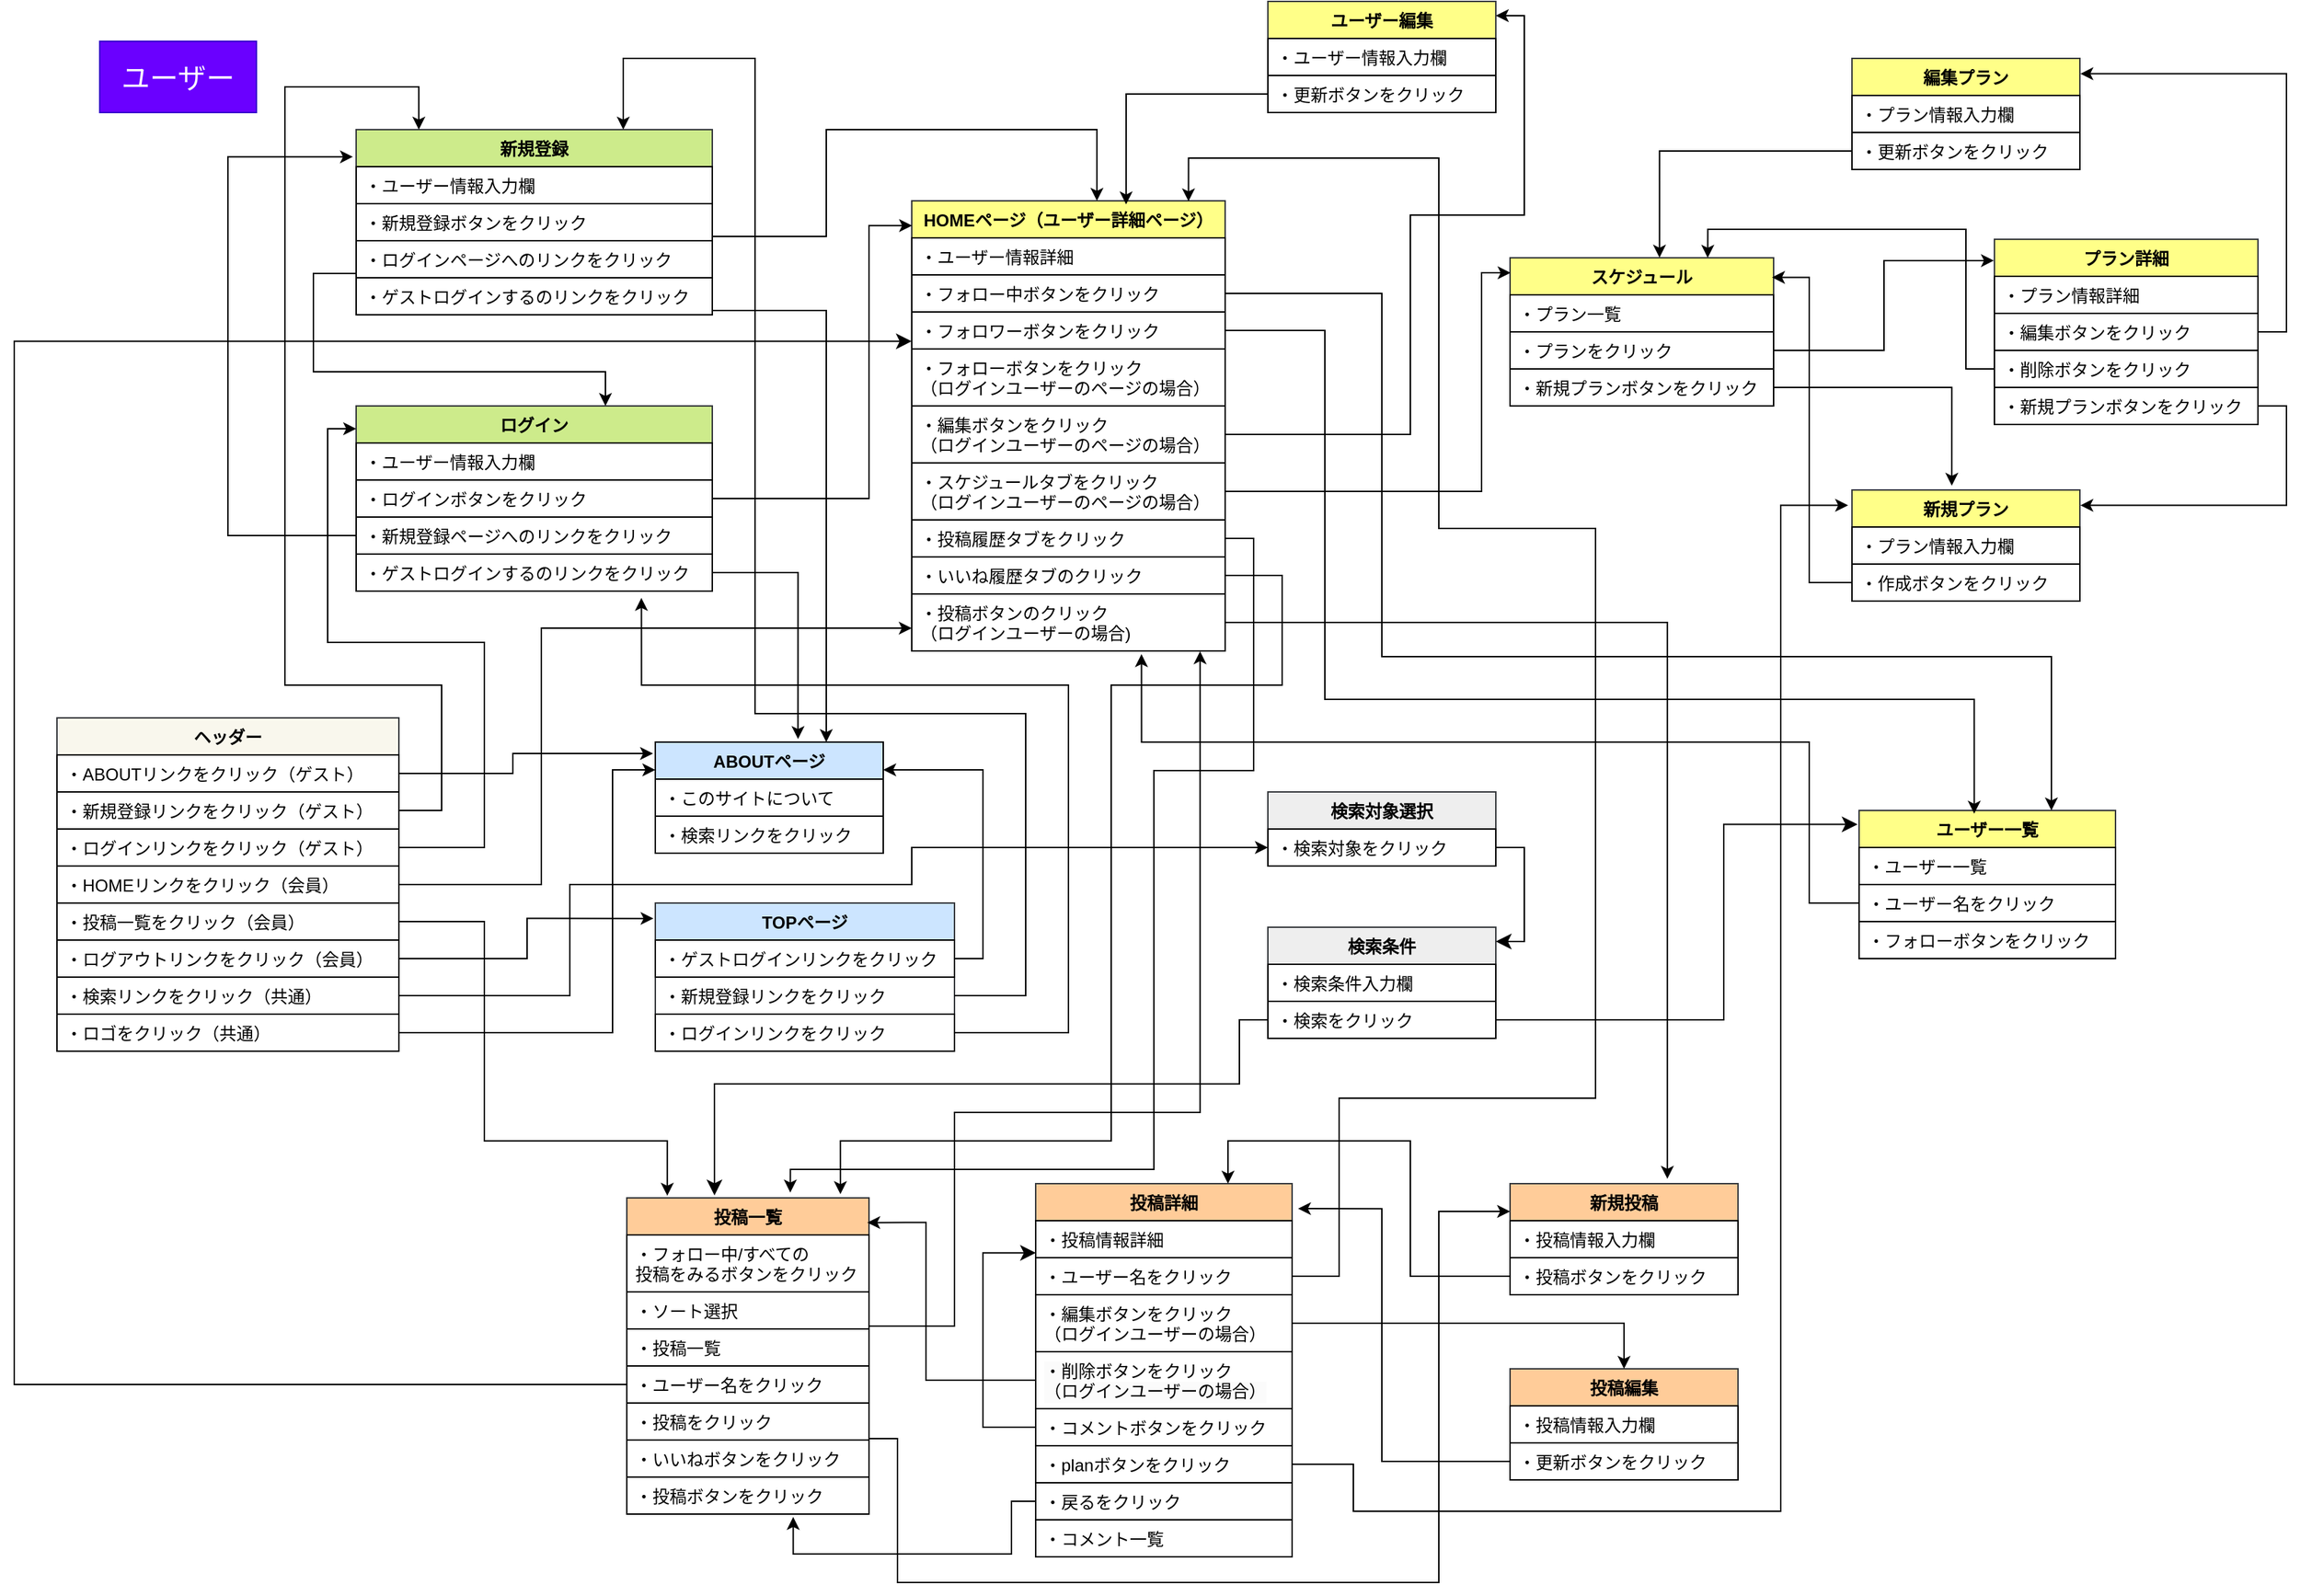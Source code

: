 <mxfile version="24.4.13" type="github" pages="2">
  <diagram id="C5RBs43oDa-KdzZeNtuy" name="user">
    <mxGraphModel dx="1050" dy="572" grid="1" gridSize="10" guides="1" tooltips="1" connect="1" arrows="1" fold="1" page="1" pageScale="1" pageWidth="1654" pageHeight="1169" math="0" shadow="0">
      <root>
        <mxCell id="WIyWlLk6GJQsqaUBKTNV-0" />
        <mxCell id="WIyWlLk6GJQsqaUBKTNV-1" parent="WIyWlLk6GJQsqaUBKTNV-0" />
        <mxCell id="aJmdaqg5793rD4GG7WVu-4" value="&lt;font style=&quot;font-size: 20px;&quot;&gt;ユーザー&lt;/font&gt;" style="html=1;whiteSpace=wrap;align=center;verticalAlign=middle;spacingLeft=4;spacingRight=4;fontFamily=Helvetica;fontSize=12;fillColor=#6a00ff;strokeColor=#3700CC;fontColor=#ffffff;" parent="WIyWlLk6GJQsqaUBKTNV-1" vertex="1">
          <mxGeometry x="80" y="78" width="110" height="50" as="geometry" />
        </mxCell>
        <mxCell id="aJmdaqg5793rD4GG7WVu-12" value="TOPページ" style="swimlane;fontStyle=1;align=center;verticalAlign=top;childLayout=stackLayout;horizontal=1;startSize=26;horizontalStack=0;resizeParent=1;resizeParentMax=0;resizeLast=0;collapsible=1;marginBottom=0;whiteSpace=wrap;html=1;strokeColor=#36393d;spacingLeft=4;spacingRight=4;fontFamily=Helvetica;fontSize=12;fillColor=#cce5ff;" parent="WIyWlLk6GJQsqaUBKTNV-1" vertex="1">
          <mxGeometry x="470" y="683" width="210" height="104" as="geometry" />
        </mxCell>
        <mxCell id="aJmdaqg5793rD4GG7WVu-13" value="・ゲストログインリンクをクリック" style="text;strokeColor=default;fillColor=none;align=left;verticalAlign=top;spacingLeft=4;spacingRight=4;overflow=hidden;rotatable=0;points=[[0,0.5],[1,0.5]];portConstraint=eastwest;whiteSpace=wrap;html=1;fontFamily=Helvetica;fontSize=12;fontColor=default;" parent="aJmdaqg5793rD4GG7WVu-12" vertex="1">
          <mxGeometry y="26" width="210" height="26" as="geometry" />
        </mxCell>
        <mxCell id="aJmdaqg5793rD4GG7WVu-15" value="・新規登録リンクをクリック" style="text;strokeColor=none;fillColor=none;align=left;verticalAlign=top;spacingLeft=4;spacingRight=4;overflow=hidden;rotatable=0;points=[[0,0.5],[1,0.5]];portConstraint=eastwest;whiteSpace=wrap;html=1;fontFamily=Helvetica;fontSize=12;fontColor=default;" parent="aJmdaqg5793rD4GG7WVu-12" vertex="1">
          <mxGeometry y="52" width="210" height="26" as="geometry" />
        </mxCell>
        <mxCell id="aJmdaqg5793rD4GG7WVu-17" value="・ログインリンクをクリック" style="text;strokeColor=default;fillColor=none;align=left;verticalAlign=top;spacingLeft=4;spacingRight=4;overflow=hidden;rotatable=0;points=[[0,0.5],[1,0.5]];portConstraint=eastwest;whiteSpace=wrap;html=1;fontFamily=Helvetica;fontSize=12;fontColor=default;" parent="aJmdaqg5793rD4GG7WVu-12" vertex="1">
          <mxGeometry y="78" width="210" height="26" as="geometry" />
        </mxCell>
        <mxCell id="aJmdaqg5793rD4GG7WVu-23" value="ヘッダー" style="swimlane;fontStyle=1;align=center;verticalAlign=top;childLayout=stackLayout;horizontal=1;startSize=26;horizontalStack=0;resizeParent=1;resizeParentMax=0;resizeLast=0;collapsible=1;marginBottom=0;whiteSpace=wrap;html=1;strokeColor=#36393d;spacingLeft=4;spacingRight=4;fontFamily=Helvetica;fontSize=12;fillColor=#f9f7ed;" parent="WIyWlLk6GJQsqaUBKTNV-1" vertex="1">
          <mxGeometry x="50" y="553" width="240" height="234" as="geometry" />
        </mxCell>
        <mxCell id="aJmdaqg5793rD4GG7WVu-24" value="・ABOUTリンクをクリック（ゲスト）" style="text;strokeColor=default;fillColor=none;align=left;verticalAlign=top;spacingLeft=4;spacingRight=4;overflow=hidden;rotatable=0;points=[[0,0.5],[1,0.5]];portConstraint=eastwest;whiteSpace=wrap;html=1;fontFamily=Helvetica;fontSize=12;fontColor=default;" parent="aJmdaqg5793rD4GG7WVu-23" vertex="1">
          <mxGeometry y="26" width="240" height="26" as="geometry" />
        </mxCell>
        <mxCell id="aJmdaqg5793rD4GG7WVu-26" value="・新規登録リンクをクリック（ゲスト）" style="text;strokeColor=default;fillColor=none;align=left;verticalAlign=top;spacingLeft=4;spacingRight=4;overflow=hidden;rotatable=0;points=[[0,0.5],[1,0.5]];portConstraint=eastwest;whiteSpace=wrap;html=1;fontFamily=Helvetica;fontSize=12;fontColor=default;" parent="aJmdaqg5793rD4GG7WVu-23" vertex="1">
          <mxGeometry y="52" width="240" height="26" as="geometry" />
        </mxCell>
        <mxCell id="aJmdaqg5793rD4GG7WVu-33" value="・ログインリンクをクリック（ゲスト）" style="text;strokeColor=default;fillColor=none;align=left;verticalAlign=top;spacingLeft=4;spacingRight=4;overflow=hidden;rotatable=0;points=[[0,0.5],[1,0.5]];portConstraint=eastwest;whiteSpace=wrap;html=1;fontFamily=Helvetica;fontSize=12;fontColor=default;" parent="aJmdaqg5793rD4GG7WVu-23" vertex="1">
          <mxGeometry y="78" width="240" height="26" as="geometry" />
        </mxCell>
        <mxCell id="aJmdaqg5793rD4GG7WVu-32" value="・HOMEリンクをクリック（会員）" style="text;strokeColor=default;fillColor=none;align=left;verticalAlign=top;spacingLeft=4;spacingRight=4;overflow=hidden;rotatable=0;points=[[0,0.5],[1,0.5]];portConstraint=eastwest;whiteSpace=wrap;html=1;fontFamily=Helvetica;fontSize=12;fontColor=default;" parent="aJmdaqg5793rD4GG7WVu-23" vertex="1">
          <mxGeometry y="104" width="240" height="26" as="geometry" />
        </mxCell>
        <mxCell id="aJmdaqg5793rD4GG7WVu-31" value="・投稿一覧をクリック（会員）" style="text;strokeColor=default;fillColor=none;align=left;verticalAlign=top;spacingLeft=4;spacingRight=4;overflow=hidden;rotatable=0;points=[[0,0.5],[1,0.5]];portConstraint=eastwest;whiteSpace=wrap;html=1;fontFamily=Helvetica;fontSize=12;fontColor=default;" parent="aJmdaqg5793rD4GG7WVu-23" vertex="1">
          <mxGeometry y="130" width="240" height="26" as="geometry" />
        </mxCell>
        <mxCell id="aJmdaqg5793rD4GG7WVu-30" value="・ログアウトリンクをクリック（会員）" style="text;strokeColor=default;fillColor=none;align=left;verticalAlign=top;spacingLeft=4;spacingRight=4;overflow=hidden;rotatable=0;points=[[0,0.5],[1,0.5]];portConstraint=eastwest;whiteSpace=wrap;html=1;fontFamily=Helvetica;fontSize=12;fontColor=default;" parent="aJmdaqg5793rD4GG7WVu-23" vertex="1">
          <mxGeometry y="156" width="240" height="26" as="geometry" />
        </mxCell>
        <mxCell id="aJmdaqg5793rD4GG7WVu-29" value="・検索リンクをクリック（共通）" style="text;strokeColor=default;fillColor=none;align=left;verticalAlign=top;spacingLeft=4;spacingRight=4;overflow=hidden;rotatable=0;points=[[0,0.5],[1,0.5]];portConstraint=eastwest;whiteSpace=wrap;html=1;fontFamily=Helvetica;fontSize=12;fontColor=default;" parent="aJmdaqg5793rD4GG7WVu-23" vertex="1">
          <mxGeometry y="182" width="240" height="26" as="geometry" />
        </mxCell>
        <mxCell id="aJmdaqg5793rD4GG7WVu-40" value="・ロゴをクリック（共通）" style="text;strokeColor=default;fillColor=none;align=left;verticalAlign=top;spacingLeft=4;spacingRight=4;overflow=hidden;rotatable=0;points=[[0,0.5],[1,0.5]];portConstraint=eastwest;whiteSpace=wrap;html=1;fontFamily=Helvetica;fontSize=12;fontColor=default;" parent="aJmdaqg5793rD4GG7WVu-23" vertex="1">
          <mxGeometry y="208" width="240" height="26" as="geometry" />
        </mxCell>
        <mxCell id="aJmdaqg5793rD4GG7WVu-34" value="新規登録" style="swimlane;fontStyle=1;align=center;verticalAlign=top;childLayout=stackLayout;horizontal=1;startSize=26;horizontalStack=0;resizeParent=1;resizeParentMax=0;resizeLast=0;collapsible=1;marginBottom=0;whiteSpace=wrap;html=1;strokeColor=#36393d;spacingLeft=4;spacingRight=4;fontFamily=Helvetica;fontSize=12;fillColor=#cdeb8b;" parent="WIyWlLk6GJQsqaUBKTNV-1" vertex="1">
          <mxGeometry x="260" y="140" width="250" height="130" as="geometry" />
        </mxCell>
        <mxCell id="aJmdaqg5793rD4GG7WVu-35" value="・ユーザー情報入力欄" style="text;strokeColor=default;fillColor=none;align=left;verticalAlign=top;spacingLeft=4;spacingRight=4;overflow=hidden;rotatable=0;points=[[0,0.5],[1,0.5]];portConstraint=eastwest;whiteSpace=wrap;html=1;fontFamily=Helvetica;fontSize=12;fontColor=default;" parent="aJmdaqg5793rD4GG7WVu-34" vertex="1">
          <mxGeometry y="26" width="250" height="26" as="geometry" />
        </mxCell>
        <mxCell id="aJmdaqg5793rD4GG7WVu-37" value="・新規登録ボタンをクリック" style="text;strokeColor=default;fillColor=none;align=left;verticalAlign=top;spacingLeft=4;spacingRight=4;overflow=hidden;rotatable=0;points=[[0,0.5],[1,0.5]];portConstraint=eastwest;whiteSpace=wrap;html=1;fontFamily=Helvetica;fontSize=12;fontColor=default;" parent="aJmdaqg5793rD4GG7WVu-34" vertex="1">
          <mxGeometry y="52" width="250" height="26" as="geometry" />
        </mxCell>
        <mxCell id="aJmdaqg5793rD4GG7WVu-38" value="・ログインページへのリンクをクリック" style="text;strokeColor=default;fillColor=none;align=left;verticalAlign=top;spacingLeft=4;spacingRight=4;overflow=hidden;rotatable=0;points=[[0,0.5],[1,0.5]];portConstraint=eastwest;whiteSpace=wrap;html=1;fontFamily=Helvetica;fontSize=12;fontColor=default;" parent="aJmdaqg5793rD4GG7WVu-34" vertex="1">
          <mxGeometry y="78" width="250" height="26" as="geometry" />
        </mxCell>
        <mxCell id="gXWrKelRggJMHBv3neNr-60" value="・ゲストログインするのリンクをクリック" style="text;strokeColor=default;fillColor=none;align=left;verticalAlign=top;spacingLeft=4;spacingRight=4;overflow=hidden;rotatable=0;points=[[0,0.5],[1,0.5]];portConstraint=eastwest;whiteSpace=wrap;html=1;fontFamily=Helvetica;fontSize=12;fontColor=default;" parent="aJmdaqg5793rD4GG7WVu-34" vertex="1">
          <mxGeometry y="104" width="250" height="26" as="geometry" />
        </mxCell>
        <mxCell id="aJmdaqg5793rD4GG7WVu-18" value="ABOUTページ" style="swimlane;fontStyle=1;align=center;verticalAlign=top;childLayout=stackLayout;horizontal=1;startSize=26;horizontalStack=0;resizeParent=1;resizeParentMax=0;resizeLast=0;collapsible=1;marginBottom=0;whiteSpace=wrap;html=1;spacingLeft=4;spacingRight=4;fontFamily=Helvetica;fontSize=12;fillColor=#cce5ff;strokeColor=default;" parent="WIyWlLk6GJQsqaUBKTNV-1" vertex="1">
          <mxGeometry x="470" y="570" width="160" height="78" as="geometry" />
        </mxCell>
        <mxCell id="aJmdaqg5793rD4GG7WVu-21" value="・このサイトについて" style="text;strokeColor=default;fillColor=none;align=left;verticalAlign=top;spacingLeft=4;spacingRight=4;overflow=hidden;rotatable=0;points=[[0,0.5],[1,0.5]];portConstraint=eastwest;whiteSpace=wrap;html=1;fontFamily=Helvetica;fontSize=12;fontColor=default;" parent="aJmdaqg5793rD4GG7WVu-18" vertex="1">
          <mxGeometry y="26" width="160" height="26" as="geometry" />
        </mxCell>
        <mxCell id="aJmdaqg5793rD4GG7WVu-22" value="・検索リンクをクリック" style="text;strokeColor=default;fillColor=none;align=left;verticalAlign=top;spacingLeft=4;spacingRight=4;overflow=hidden;rotatable=0;points=[[0,0.5],[1,0.5]];portConstraint=eastwest;whiteSpace=wrap;html=1;fontFamily=Helvetica;fontSize=12;fontColor=default;" parent="aJmdaqg5793rD4GG7WVu-18" vertex="1">
          <mxGeometry y="52" width="160" height="26" as="geometry" />
        </mxCell>
        <mxCell id="aJmdaqg5793rD4GG7WVu-43" value="ログイン" style="swimlane;fontStyle=1;align=center;verticalAlign=top;childLayout=stackLayout;horizontal=1;startSize=26;horizontalStack=0;resizeParent=1;resizeParentMax=0;resizeLast=0;collapsible=1;marginBottom=0;whiteSpace=wrap;html=1;strokeColor=#36393d;spacingLeft=4;spacingRight=4;fontFamily=Helvetica;fontSize=12;fillColor=#cdeb8b;" parent="WIyWlLk6GJQsqaUBKTNV-1" vertex="1">
          <mxGeometry x="260" y="334" width="250" height="130" as="geometry" />
        </mxCell>
        <mxCell id="aJmdaqg5793rD4GG7WVu-44" value="・ユーザー情報入力欄" style="text;strokeColor=default;fillColor=none;align=left;verticalAlign=top;spacingLeft=4;spacingRight=4;overflow=hidden;rotatable=0;points=[[0,0.5],[1,0.5]];portConstraint=eastwest;whiteSpace=wrap;html=1;fontFamily=Helvetica;fontSize=12;fontColor=default;" parent="aJmdaqg5793rD4GG7WVu-43" vertex="1">
          <mxGeometry y="26" width="250" height="26" as="geometry" />
        </mxCell>
        <mxCell id="aJmdaqg5793rD4GG7WVu-45" value="・ログインボタンをクリック" style="text;strokeColor=default;fillColor=none;align=left;verticalAlign=top;spacingLeft=4;spacingRight=4;overflow=hidden;rotatable=0;points=[[0,0.5],[1,0.5]];portConstraint=eastwest;whiteSpace=wrap;html=1;fontFamily=Helvetica;fontSize=12;fontColor=default;" parent="aJmdaqg5793rD4GG7WVu-43" vertex="1">
          <mxGeometry y="52" width="250" height="26" as="geometry" />
        </mxCell>
        <mxCell id="aJmdaqg5793rD4GG7WVu-46" value="・新規登録ページへのリンクをクリック" style="text;strokeColor=default;fillColor=none;align=left;verticalAlign=top;spacingLeft=4;spacingRight=4;overflow=hidden;rotatable=0;points=[[0,0.5],[1,0.5]];portConstraint=eastwest;whiteSpace=wrap;html=1;fontFamily=Helvetica;fontSize=12;fontColor=default;" parent="aJmdaqg5793rD4GG7WVu-43" vertex="1">
          <mxGeometry y="78" width="250" height="26" as="geometry" />
        </mxCell>
        <mxCell id="aJmdaqg5793rD4GG7WVu-47" value="・ゲストログインするのリンクをクリック" style="text;strokeColor=default;fillColor=none;align=left;verticalAlign=top;spacingLeft=4;spacingRight=4;overflow=hidden;rotatable=0;points=[[0,0.5],[1,0.5]];portConstraint=eastwest;whiteSpace=wrap;html=1;fontFamily=Helvetica;fontSize=12;fontColor=default;" parent="aJmdaqg5793rD4GG7WVu-43" vertex="1">
          <mxGeometry y="104" width="250" height="26" as="geometry" />
        </mxCell>
        <mxCell id="aJmdaqg5793rD4GG7WVu-48" value="HOMEページ（ユーザー詳細ページ）" style="swimlane;fontStyle=1;align=center;verticalAlign=top;childLayout=stackLayout;horizontal=1;startSize=26;horizontalStack=0;resizeParent=1;resizeParentMax=0;resizeLast=0;collapsible=1;marginBottom=0;whiteSpace=wrap;html=1;strokeColor=#36393d;spacingLeft=4;spacingRight=4;fontFamily=Helvetica;fontSize=12;fillColor=#ffff88;" parent="WIyWlLk6GJQsqaUBKTNV-1" vertex="1">
          <mxGeometry x="650" y="190" width="220" height="316" as="geometry" />
        </mxCell>
        <mxCell id="aJmdaqg5793rD4GG7WVu-49" value="・ユーザー情報詳細" style="text;strokeColor=default;fillColor=none;align=left;verticalAlign=top;spacingLeft=4;spacingRight=4;overflow=hidden;rotatable=0;points=[[0,0.5],[1,0.5]];portConstraint=eastwest;whiteSpace=wrap;html=1;fontFamily=Helvetica;fontSize=12;fontColor=default;" parent="aJmdaqg5793rD4GG7WVu-48" vertex="1">
          <mxGeometry y="26" width="220" height="26" as="geometry" />
        </mxCell>
        <mxCell id="aJmdaqg5793rD4GG7WVu-62" value="・フォロー中ボタンをクリック" style="text;strokeColor=default;fillColor=none;align=left;verticalAlign=top;spacingLeft=4;spacingRight=4;overflow=hidden;rotatable=0;points=[[0,0.5],[1,0.5]];portConstraint=eastwest;whiteSpace=wrap;html=1;fontFamily=Helvetica;fontSize=12;fontColor=default;" parent="aJmdaqg5793rD4GG7WVu-48" vertex="1">
          <mxGeometry y="52" width="220" height="26" as="geometry" />
        </mxCell>
        <mxCell id="aJmdaqg5793rD4GG7WVu-61" value="・フォロワーボタンをクリック" style="text;strokeColor=default;fillColor=none;align=left;verticalAlign=top;spacingLeft=4;spacingRight=4;overflow=hidden;rotatable=0;points=[[0,0.5],[1,0.5]];portConstraint=eastwest;whiteSpace=wrap;html=1;fontFamily=Helvetica;fontSize=12;fontColor=default;" parent="aJmdaqg5793rD4GG7WVu-48" vertex="1">
          <mxGeometry y="78" width="220" height="26" as="geometry" />
        </mxCell>
        <mxCell id="aJmdaqg5793rD4GG7WVu-98" value="・フォローボタンをクリック&lt;div&gt;（&lt;span style=&quot;background-color: initial;&quot;&gt;ログインユーザーのページの場合&lt;/span&gt;&lt;span style=&quot;background-color: initial;&quot;&gt;）&lt;/span&gt;&lt;/div&gt;" style="text;strokeColor=default;fillColor=none;align=left;verticalAlign=top;spacingLeft=4;spacingRight=4;overflow=hidden;rotatable=0;points=[[0,0.5],[1,0.5]];portConstraint=eastwest;whiteSpace=wrap;html=1;fontFamily=Helvetica;fontSize=12;fontColor=default;" parent="aJmdaqg5793rD4GG7WVu-48" vertex="1">
          <mxGeometry y="104" width="220" height="40" as="geometry" />
        </mxCell>
        <mxCell id="aJmdaqg5793rD4GG7WVu-59" value="・編集ボタンをクリック&lt;div&gt;（ログインユーザーのページの場合）&lt;br&gt;&lt;/div&gt;" style="text;strokeColor=default;fillColor=none;align=left;verticalAlign=top;spacingLeft=4;spacingRight=4;overflow=hidden;rotatable=0;points=[[0,0.5],[1,0.5]];portConstraint=eastwest;whiteSpace=wrap;html=1;fontFamily=Helvetica;fontSize=12;fontColor=default;" parent="aJmdaqg5793rD4GG7WVu-48" vertex="1">
          <mxGeometry y="144" width="220" height="40" as="geometry" />
        </mxCell>
        <mxCell id="aJmdaqg5793rD4GG7WVu-51" value="・スケジュールタブをクリック&lt;div&gt;（ログインユーザーのページの場合）&lt;br&gt;&lt;/div&gt;" style="text;strokeColor=default;fillColor=none;align=left;verticalAlign=top;spacingLeft=4;spacingRight=4;overflow=hidden;rotatable=0;points=[[0,0.5],[1,0.5]];portConstraint=eastwest;whiteSpace=wrap;html=1;fontFamily=Helvetica;fontSize=12;fontColor=default;" parent="aJmdaqg5793rD4GG7WVu-48" vertex="1">
          <mxGeometry y="184" width="220" height="40" as="geometry" />
        </mxCell>
        <mxCell id="aJmdaqg5793rD4GG7WVu-52" value="・投稿履歴タブをクリック" style="text;strokeColor=default;fillColor=none;align=left;verticalAlign=top;spacingLeft=4;spacingRight=4;overflow=hidden;rotatable=0;points=[[0,0.5],[1,0.5]];portConstraint=eastwest;whiteSpace=wrap;html=1;fontFamily=Helvetica;fontSize=12;fontColor=default;" parent="aJmdaqg5793rD4GG7WVu-48" vertex="1">
          <mxGeometry y="224" width="220" height="26" as="geometry" />
        </mxCell>
        <mxCell id="aJmdaqg5793rD4GG7WVu-53" value="・いいね履歴タブのクリック" style="text;strokeColor=default;fillColor=none;align=left;verticalAlign=top;spacingLeft=4;spacingRight=4;overflow=hidden;rotatable=0;points=[[0,0.5],[1,0.5]];portConstraint=eastwest;whiteSpace=wrap;html=1;fontFamily=Helvetica;fontSize=12;fontColor=default;" parent="aJmdaqg5793rD4GG7WVu-48" vertex="1">
          <mxGeometry y="250" width="220" height="26" as="geometry" />
        </mxCell>
        <mxCell id="aJmdaqg5793rD4GG7WVu-87" value="・投稿ボタンのクリック&lt;div&gt;（ログインユーザーの場合)&lt;/div&gt;" style="text;strokeColor=default;fillColor=none;align=left;verticalAlign=top;spacingLeft=4;spacingRight=4;overflow=hidden;rotatable=0;points=[[0,0.5],[1,0.5]];portConstraint=eastwest;whiteSpace=wrap;html=1;fontFamily=Helvetica;fontSize=12;fontColor=default;" parent="aJmdaqg5793rD4GG7WVu-48" vertex="1">
          <mxGeometry y="276" width="220" height="40" as="geometry" />
        </mxCell>
        <mxCell id="aJmdaqg5793rD4GG7WVu-55" value="投稿一覧" style="swimlane;fontStyle=1;align=center;verticalAlign=top;childLayout=stackLayout;horizontal=1;startSize=26;horizontalStack=0;resizeParent=1;resizeParentMax=0;resizeLast=0;collapsible=1;marginBottom=0;whiteSpace=wrap;html=1;strokeColor=#36393d;spacingLeft=4;spacingRight=4;fontFamily=Helvetica;fontSize=12;fillColor=#ffcc99;" parent="WIyWlLk6GJQsqaUBKTNV-1" vertex="1">
          <mxGeometry x="450" y="890" width="170" height="222" as="geometry" />
        </mxCell>
        <mxCell id="i3Fds2Yqim_5rq6Oqxik-10" value="・フォロー中/すべての&lt;div&gt;投稿をみるボタンをクリック&lt;/div&gt;" style="text;strokeColor=default;fillColor=none;align=left;verticalAlign=top;spacingLeft=4;spacingRight=4;overflow=hidden;rotatable=0;points=[[0,0.5],[1,0.5]];portConstraint=eastwest;whiteSpace=wrap;html=1;fontFamily=Helvetica;fontSize=12;fontColor=default;" vertex="1" parent="aJmdaqg5793rD4GG7WVu-55">
          <mxGeometry y="26" width="170" height="40" as="geometry" />
        </mxCell>
        <mxCell id="aJmdaqg5793rD4GG7WVu-131" value="・ソート選択" style="text;strokeColor=default;fillColor=none;align=left;verticalAlign=top;spacingLeft=4;spacingRight=4;overflow=hidden;rotatable=0;points=[[0,0.5],[1,0.5]];portConstraint=eastwest;whiteSpace=wrap;html=1;fontFamily=Helvetica;fontSize=12;fontColor=default;" parent="aJmdaqg5793rD4GG7WVu-55" vertex="1">
          <mxGeometry y="66" width="170" height="26" as="geometry" />
        </mxCell>
        <mxCell id="aJmdaqg5793rD4GG7WVu-56" value="・投稿一覧" style="text;strokeColor=default;fillColor=none;align=left;verticalAlign=top;spacingLeft=4;spacingRight=4;overflow=hidden;rotatable=0;points=[[0,0.5],[1,0.5]];portConstraint=eastwest;whiteSpace=wrap;html=1;fontFamily=Helvetica;fontSize=12;fontColor=default;" parent="aJmdaqg5793rD4GG7WVu-55" vertex="1">
          <mxGeometry y="92" width="170" height="26" as="geometry" />
        </mxCell>
        <mxCell id="aJmdaqg5793rD4GG7WVu-63" value="・ユーザー名をクリック" style="text;strokeColor=default;fillColor=none;align=left;verticalAlign=top;spacingLeft=4;spacingRight=4;overflow=hidden;rotatable=0;points=[[0,0.5],[1,0.5]];portConstraint=eastwest;whiteSpace=wrap;html=1;fontFamily=Helvetica;fontSize=12;fontColor=default;" parent="aJmdaqg5793rD4GG7WVu-55" vertex="1">
          <mxGeometry y="118" width="170" height="26" as="geometry" />
        </mxCell>
        <mxCell id="aJmdaqg5793rD4GG7WVu-58" value="・投稿をクリック" style="text;strokeColor=default;fillColor=none;align=left;verticalAlign=top;spacingLeft=4;spacingRight=4;overflow=hidden;rotatable=0;points=[[0,0.5],[1,0.5]];portConstraint=eastwest;whiteSpace=wrap;html=1;fontFamily=Helvetica;fontSize=12;fontColor=default;" parent="aJmdaqg5793rD4GG7WVu-55" vertex="1">
          <mxGeometry y="144" width="170" height="26" as="geometry" />
        </mxCell>
        <mxCell id="aJmdaqg5793rD4GG7WVu-70" value="・いいねボタンをクリック" style="text;strokeColor=default;fillColor=none;align=left;verticalAlign=top;spacingLeft=4;spacingRight=4;overflow=hidden;rotatable=0;points=[[0,0.5],[1,0.5]];portConstraint=eastwest;whiteSpace=wrap;html=1;fontFamily=Helvetica;fontSize=12;fontColor=default;" parent="aJmdaqg5793rD4GG7WVu-55" vertex="1">
          <mxGeometry y="170" width="170" height="26" as="geometry" />
        </mxCell>
        <mxCell id="aJmdaqg5793rD4GG7WVu-88" value="・投稿ボタンをクリック" style="text;strokeColor=default;fillColor=none;align=left;verticalAlign=top;spacingLeft=4;spacingRight=4;overflow=hidden;rotatable=0;points=[[0,0.5],[1,0.5]];portConstraint=eastwest;whiteSpace=wrap;html=1;fontFamily=Helvetica;fontSize=12;fontColor=default;" parent="aJmdaqg5793rD4GG7WVu-55" vertex="1">
          <mxGeometry y="196" width="170" height="26" as="geometry" />
        </mxCell>
        <mxCell id="aJmdaqg5793rD4GG7WVu-76" value="投稿詳細" style="swimlane;fontStyle=1;align=center;verticalAlign=top;childLayout=stackLayout;horizontal=1;startSize=26;horizontalStack=0;resizeParent=1;resizeParentMax=0;resizeLast=0;collapsible=1;marginBottom=0;whiteSpace=wrap;html=1;strokeColor=#36393d;spacingLeft=4;spacingRight=4;fontFamily=Helvetica;fontSize=12;fillColor=#ffcc99;" parent="WIyWlLk6GJQsqaUBKTNV-1" vertex="1">
          <mxGeometry x="737" y="880" width="180" height="262" as="geometry" />
        </mxCell>
        <mxCell id="aJmdaqg5793rD4GG7WVu-77" value="・投稿情報詳細" style="text;strokeColor=default;fillColor=none;align=left;verticalAlign=top;spacingLeft=4;spacingRight=4;overflow=hidden;rotatable=0;points=[[0,0.5],[1,0.5]];portConstraint=eastwest;whiteSpace=wrap;html=1;fontFamily=Helvetica;fontSize=12;fontColor=default;" parent="aJmdaqg5793rD4GG7WVu-76" vertex="1">
          <mxGeometry y="26" width="180" height="26" as="geometry" />
        </mxCell>
        <mxCell id="aJmdaqg5793rD4GG7WVu-78" value="・ユーザー名をクリック" style="text;strokeColor=default;fillColor=none;align=left;verticalAlign=top;spacingLeft=4;spacingRight=4;overflow=hidden;rotatable=0;points=[[0,0.5],[1,0.5]];portConstraint=eastwest;whiteSpace=wrap;html=1;fontFamily=Helvetica;fontSize=12;fontColor=default;" parent="aJmdaqg5793rD4GG7WVu-76" vertex="1">
          <mxGeometry y="52" width="180" height="26" as="geometry" />
        </mxCell>
        <mxCell id="aJmdaqg5793rD4GG7WVu-81" value="・編集ボタンをクリック&lt;div&gt;（ログインユーザーの場合）&lt;/div&gt;" style="text;strokeColor=default;fillColor=none;align=left;verticalAlign=top;spacingLeft=4;spacingRight=4;overflow=hidden;rotatable=0;points=[[0,0.5],[1,0.5]];portConstraint=eastwest;whiteSpace=wrap;html=1;fontFamily=Helvetica;fontSize=12;fontColor=default;" parent="aJmdaqg5793rD4GG7WVu-76" vertex="1">
          <mxGeometry y="78" width="180" height="40" as="geometry" />
        </mxCell>
        <mxCell id="aJmdaqg5793rD4GG7WVu-125" value="&lt;span style=&quot;color: rgb(0, 0, 0); font-family: Helvetica; font-size: 12px; font-style: normal; font-variant-ligatures: normal; font-variant-caps: normal; font-weight: 400; letter-spacing: normal; orphans: 2; text-align: left; text-indent: 0px; text-transform: none; widows: 2; word-spacing: 0px; -webkit-text-stroke-width: 0px; white-space: normal; background-color: rgb(251, 251, 251); text-decoration-thickness: initial; text-decoration-style: initial; text-decoration-color: initial; display: inline !important; float: none;&quot;&gt;・削除&lt;/span&gt;ボタンをクリック&lt;div&gt;&lt;div style=&quot;forced-color-adjust: none; color: rgb(0, 0, 0); font-family: Helvetica; font-size: 12px; font-style: normal; font-variant-ligatures: normal; font-variant-caps: normal; font-weight: 400; letter-spacing: normal; orphans: 2; text-align: left; text-indent: 0px; text-transform: none; widows: 2; word-spacing: 0px; -webkit-text-stroke-width: 0px; white-space: normal; background-color: rgb(251, 251, 251); text-decoration-thickness: initial; text-decoration-style: initial; text-decoration-color: initial;&quot;&gt;（ログインユーザーの場合）&lt;/div&gt;&lt;/div&gt;" style="text;strokeColor=default;fillColor=none;align=left;verticalAlign=top;spacingLeft=4;spacingRight=4;overflow=hidden;rotatable=0;points=[[0,0.5],[1,0.5]];portConstraint=eastwest;whiteSpace=wrap;html=1;fontFamily=Helvetica;fontSize=12;fontColor=default;" parent="aJmdaqg5793rD4GG7WVu-76" vertex="1">
          <mxGeometry y="118" width="180" height="40" as="geometry" />
        </mxCell>
        <mxCell id="aJmdaqg5793rD4GG7WVu-79" value="・コメントボタンをクリック" style="text;strokeColor=default;fillColor=none;align=left;verticalAlign=top;spacingLeft=4;spacingRight=4;overflow=hidden;rotatable=0;points=[[0,0.5],[1,0.5]];portConstraint=eastwest;whiteSpace=wrap;html=1;fontFamily=Helvetica;fontSize=12;fontColor=default;" parent="aJmdaqg5793rD4GG7WVu-76" vertex="1">
          <mxGeometry y="158" width="180" height="26" as="geometry" />
        </mxCell>
        <mxCell id="aJmdaqg5793rD4GG7WVu-82" value="・planボタンをクリック" style="text;strokeColor=default;fillColor=none;align=left;verticalAlign=top;spacingLeft=4;spacingRight=4;overflow=hidden;rotatable=0;points=[[0,0.5],[1,0.5]];portConstraint=eastwest;whiteSpace=wrap;html=1;fontFamily=Helvetica;fontSize=12;fontColor=default;" parent="aJmdaqg5793rD4GG7WVu-76" vertex="1">
          <mxGeometry y="184" width="180" height="26" as="geometry" />
        </mxCell>
        <mxCell id="aJmdaqg5793rD4GG7WVu-80" value="・戻るをクリック" style="text;strokeColor=default;fillColor=none;align=left;verticalAlign=top;spacingLeft=4;spacingRight=4;overflow=hidden;rotatable=0;points=[[0,0.5],[1,0.5]];portConstraint=eastwest;whiteSpace=wrap;html=1;fontFamily=Helvetica;fontSize=12;fontColor=default;" parent="aJmdaqg5793rD4GG7WVu-76" vertex="1">
          <mxGeometry y="210" width="180" height="26" as="geometry" />
        </mxCell>
        <mxCell id="aJmdaqg5793rD4GG7WVu-132" value="・コメント一覧" style="text;strokeColor=default;fillColor=none;align=left;verticalAlign=top;spacingLeft=4;spacingRight=4;overflow=hidden;rotatable=0;points=[[0,0.5],[1,0.5]];portConstraint=eastwest;whiteSpace=wrap;html=1;fontFamily=Helvetica;fontSize=12;fontColor=default;" parent="aJmdaqg5793rD4GG7WVu-76" vertex="1">
          <mxGeometry y="236" width="180" height="26" as="geometry" />
        </mxCell>
        <mxCell id="i3Fds2Yqim_5rq6Oqxik-3" style="edgeStyle=orthogonalEdgeStyle;rounded=0;orthogonalLoop=1;jettySize=auto;html=1;exitX=0;exitY=0.5;exitDx=0;exitDy=0;entryX=0.001;entryY=-0.131;entryDx=0;entryDy=0;entryPerimeter=0;fontSize=12;startSize=8;endSize=8;" edge="1" parent="aJmdaqg5793rD4GG7WVu-76" source="aJmdaqg5793rD4GG7WVu-79" target="aJmdaqg5793rD4GG7WVu-78">
          <mxGeometry relative="1" as="geometry">
            <Array as="points">
              <mxPoint x="-37" y="171" />
              <mxPoint x="-37" y="49" />
            </Array>
          </mxGeometry>
        </mxCell>
        <mxCell id="aJmdaqg5793rD4GG7WVu-83" value="投稿編集" style="swimlane;fontStyle=1;align=center;verticalAlign=top;childLayout=stackLayout;horizontal=1;startSize=26;horizontalStack=0;resizeParent=1;resizeParentMax=0;resizeLast=0;collapsible=1;marginBottom=0;whiteSpace=wrap;html=1;strokeColor=#36393d;spacingLeft=4;spacingRight=4;fontFamily=Helvetica;fontSize=12;fillColor=#ffcc99;" parent="WIyWlLk6GJQsqaUBKTNV-1" vertex="1">
          <mxGeometry x="1070" y="1010" width="160" height="78" as="geometry" />
        </mxCell>
        <mxCell id="aJmdaqg5793rD4GG7WVu-84" value="・投稿情報入力欄" style="text;strokeColor=default;fillColor=none;align=left;verticalAlign=top;spacingLeft=4;spacingRight=4;overflow=hidden;rotatable=0;points=[[0,0.5],[1,0.5]];portConstraint=eastwest;whiteSpace=wrap;html=1;fontFamily=Helvetica;fontSize=12;fontColor=default;" parent="aJmdaqg5793rD4GG7WVu-83" vertex="1">
          <mxGeometry y="26" width="160" height="26" as="geometry" />
        </mxCell>
        <mxCell id="aJmdaqg5793rD4GG7WVu-86" value="・更新ボタンをクリック" style="text;strokeColor=default;fillColor=none;align=left;verticalAlign=top;spacingLeft=4;spacingRight=4;overflow=hidden;rotatable=0;points=[[0,0.5],[1,0.5]];portConstraint=eastwest;whiteSpace=wrap;html=1;fontFamily=Helvetica;fontSize=12;fontColor=default;" parent="aJmdaqg5793rD4GG7WVu-83" vertex="1">
          <mxGeometry y="52" width="160" height="26" as="geometry" />
        </mxCell>
        <mxCell id="aJmdaqg5793rD4GG7WVu-89" value="新規投稿" style="swimlane;fontStyle=1;align=center;verticalAlign=top;childLayout=stackLayout;horizontal=1;startSize=26;horizontalStack=0;resizeParent=1;resizeParentMax=0;resizeLast=0;collapsible=1;marginBottom=0;whiteSpace=wrap;html=1;strokeColor=#36393d;spacingLeft=4;spacingRight=4;fontFamily=Helvetica;fontSize=12;fillColor=#ffcc99;" parent="WIyWlLk6GJQsqaUBKTNV-1" vertex="1">
          <mxGeometry x="1070" y="880" width="160" height="78" as="geometry" />
        </mxCell>
        <mxCell id="aJmdaqg5793rD4GG7WVu-90" value="・投稿情報入力欄" style="text;strokeColor=default;fillColor=none;align=left;verticalAlign=top;spacingLeft=4;spacingRight=4;overflow=hidden;rotatable=0;points=[[0,0.5],[1,0.5]];portConstraint=eastwest;whiteSpace=wrap;html=1;fontFamily=Helvetica;fontSize=12;fontColor=default;" parent="aJmdaqg5793rD4GG7WVu-89" vertex="1">
          <mxGeometry y="26" width="160" height="26" as="geometry" />
        </mxCell>
        <mxCell id="aJmdaqg5793rD4GG7WVu-92" value="・投稿ボタンをクリック" style="text;strokeColor=default;fillColor=none;align=left;verticalAlign=top;spacingLeft=4;spacingRight=4;overflow=hidden;rotatable=0;points=[[0,0.5],[1,0.5]];portConstraint=eastwest;whiteSpace=wrap;html=1;fontFamily=Helvetica;fontSize=12;fontColor=default;" parent="aJmdaqg5793rD4GG7WVu-89" vertex="1">
          <mxGeometry y="52" width="160" height="26" as="geometry" />
        </mxCell>
        <mxCell id="aJmdaqg5793rD4GG7WVu-94" value="ユーザー一覧" style="swimlane;fontStyle=1;align=center;verticalAlign=top;childLayout=stackLayout;horizontal=1;startSize=26;horizontalStack=0;resizeParent=1;resizeParentMax=0;resizeLast=0;collapsible=1;marginBottom=0;whiteSpace=wrap;html=1;strokeColor=#36393d;spacingLeft=4;spacingRight=4;fontFamily=Helvetica;fontSize=12;fillColor=#ffff88;" parent="WIyWlLk6GJQsqaUBKTNV-1" vertex="1">
          <mxGeometry x="1315" y="618" width="180" height="104" as="geometry" />
        </mxCell>
        <mxCell id="aJmdaqg5793rD4GG7WVu-95" value="・ユーザー一覧" style="text;strokeColor=default;fillColor=none;align=left;verticalAlign=top;spacingLeft=4;spacingRight=4;overflow=hidden;rotatable=0;points=[[0,0.5],[1,0.5]];portConstraint=eastwest;whiteSpace=wrap;html=1;fontFamily=Helvetica;fontSize=12;fontColor=default;" parent="aJmdaqg5793rD4GG7WVu-94" vertex="1">
          <mxGeometry y="26" width="180" height="26" as="geometry" />
        </mxCell>
        <mxCell id="aJmdaqg5793rD4GG7WVu-97" value="・ユーザー名をクリック" style="text;strokeColor=default;fillColor=none;align=left;verticalAlign=top;spacingLeft=4;spacingRight=4;overflow=hidden;rotatable=0;points=[[0,0.5],[1,0.5]];portConstraint=eastwest;whiteSpace=wrap;html=1;fontFamily=Helvetica;fontSize=12;fontColor=default;" parent="aJmdaqg5793rD4GG7WVu-94" vertex="1">
          <mxGeometry y="52" width="180" height="26" as="geometry" />
        </mxCell>
        <mxCell id="aJmdaqg5793rD4GG7WVu-99" value="・フォローボタンをクリック" style="text;strokeColor=default;fillColor=none;align=left;verticalAlign=top;spacingLeft=4;spacingRight=4;overflow=hidden;rotatable=0;points=[[0,0.5],[1,0.5]];portConstraint=eastwest;whiteSpace=wrap;html=1;fontFamily=Helvetica;fontSize=12;fontColor=default;" parent="aJmdaqg5793rD4GG7WVu-94" vertex="1">
          <mxGeometry y="78" width="180" height="26" as="geometry" />
        </mxCell>
        <mxCell id="aJmdaqg5793rD4GG7WVu-100" value="ユーザー編集" style="swimlane;fontStyle=1;align=center;verticalAlign=top;childLayout=stackLayout;horizontal=1;startSize=26;horizontalStack=0;resizeParent=1;resizeParentMax=0;resizeLast=0;collapsible=1;marginBottom=0;whiteSpace=wrap;html=1;strokeColor=#36393d;spacingLeft=4;spacingRight=4;fontFamily=Helvetica;fontSize=12;fillColor=#ffff88;" parent="WIyWlLk6GJQsqaUBKTNV-1" vertex="1">
          <mxGeometry x="900" y="50" width="160" height="78" as="geometry" />
        </mxCell>
        <mxCell id="aJmdaqg5793rD4GG7WVu-101" value="・ユーザー情報入力欄" style="text;strokeColor=default;fillColor=none;align=left;verticalAlign=top;spacingLeft=4;spacingRight=4;overflow=hidden;rotatable=0;points=[[0,0.5],[1,0.5]];portConstraint=eastwest;whiteSpace=wrap;html=1;fontFamily=Helvetica;fontSize=12;fontColor=default;" parent="aJmdaqg5793rD4GG7WVu-100" vertex="1">
          <mxGeometry y="26" width="160" height="26" as="geometry" />
        </mxCell>
        <mxCell id="aJmdaqg5793rD4GG7WVu-103" value="・更新ボタンをクリック" style="text;strokeColor=default;fillColor=none;align=left;verticalAlign=top;spacingLeft=4;spacingRight=4;overflow=hidden;rotatable=0;points=[[0,0.5],[1,0.5]];portConstraint=eastwest;whiteSpace=wrap;html=1;fontFamily=Helvetica;fontSize=12;fontColor=default;" parent="aJmdaqg5793rD4GG7WVu-100" vertex="1">
          <mxGeometry y="52" width="160" height="26" as="geometry" />
        </mxCell>
        <mxCell id="aJmdaqg5793rD4GG7WVu-108" value="スケジュール" style="swimlane;fontStyle=1;align=center;verticalAlign=top;childLayout=stackLayout;horizontal=1;startSize=26;horizontalStack=0;resizeParent=1;resizeParentMax=0;resizeLast=0;collapsible=1;marginBottom=0;whiteSpace=wrap;html=1;strokeColor=#36393d;spacingLeft=4;spacingRight=4;fontFamily=Helvetica;fontSize=12;fillColor=#ffff88;" parent="WIyWlLk6GJQsqaUBKTNV-1" vertex="1">
          <mxGeometry x="1070" y="230" width="185" height="104" as="geometry" />
        </mxCell>
        <mxCell id="aJmdaqg5793rD4GG7WVu-109" value="・プラン一覧" style="text;strokeColor=default;fillColor=none;align=left;verticalAlign=top;spacingLeft=4;spacingRight=4;overflow=hidden;rotatable=0;points=[[0,0.5],[1,0.5]];portConstraint=eastwest;whiteSpace=wrap;html=1;fontFamily=Helvetica;fontSize=12;fontColor=default;" parent="aJmdaqg5793rD4GG7WVu-108" vertex="1">
          <mxGeometry y="26" width="185" height="26" as="geometry" />
        </mxCell>
        <mxCell id="aJmdaqg5793rD4GG7WVu-111" value="・プランをクリック" style="text;strokeColor=default;fillColor=none;align=left;verticalAlign=top;spacingLeft=4;spacingRight=4;overflow=hidden;rotatable=0;points=[[0,0.5],[1,0.5]];portConstraint=eastwest;whiteSpace=wrap;html=1;fontFamily=Helvetica;fontSize=12;fontColor=default;" parent="aJmdaqg5793rD4GG7WVu-108" vertex="1">
          <mxGeometry y="52" width="185" height="26" as="geometry" />
        </mxCell>
        <mxCell id="aJmdaqg5793rD4GG7WVu-112" value="・新規プランボタンをクリック" style="text;strokeColor=default;fillColor=none;align=left;verticalAlign=top;spacingLeft=4;spacingRight=4;overflow=hidden;rotatable=0;points=[[0,0.5],[1,0.5]];portConstraint=eastwest;whiteSpace=wrap;html=1;fontFamily=Helvetica;fontSize=12;fontColor=default;" parent="aJmdaqg5793rD4GG7WVu-108" vertex="1">
          <mxGeometry y="78" width="185" height="26" as="geometry" />
        </mxCell>
        <mxCell id="aJmdaqg5793rD4GG7WVu-113" value="編集プラン" style="swimlane;fontStyle=1;align=center;verticalAlign=top;childLayout=stackLayout;horizontal=1;startSize=26;horizontalStack=0;resizeParent=1;resizeParentMax=0;resizeLast=0;collapsible=1;marginBottom=0;whiteSpace=wrap;html=1;strokeColor=#36393d;spacingLeft=4;spacingRight=4;fontFamily=Helvetica;fontSize=12;fillColor=#ffff88;" parent="WIyWlLk6GJQsqaUBKTNV-1" vertex="1">
          <mxGeometry x="1310" y="90" width="160" height="78" as="geometry" />
        </mxCell>
        <mxCell id="aJmdaqg5793rD4GG7WVu-114" value="・プラン情報入力欄" style="text;strokeColor=default;fillColor=none;align=left;verticalAlign=top;spacingLeft=4;spacingRight=4;overflow=hidden;rotatable=0;points=[[0,0.5],[1,0.5]];portConstraint=eastwest;whiteSpace=wrap;html=1;fontFamily=Helvetica;fontSize=12;fontColor=default;" parent="aJmdaqg5793rD4GG7WVu-113" vertex="1">
          <mxGeometry y="26" width="160" height="26" as="geometry" />
        </mxCell>
        <mxCell id="aJmdaqg5793rD4GG7WVu-116" value="・更新ボタンをクリック" style="text;strokeColor=default;fillColor=none;align=left;verticalAlign=top;spacingLeft=4;spacingRight=4;overflow=hidden;rotatable=0;points=[[0,0.5],[1,0.5]];portConstraint=eastwest;whiteSpace=wrap;html=1;fontFamily=Helvetica;fontSize=12;fontColor=default;" parent="aJmdaqg5793rD4GG7WVu-113" vertex="1">
          <mxGeometry y="52" width="160" height="26" as="geometry" />
        </mxCell>
        <mxCell id="aJmdaqg5793rD4GG7WVu-117" value="新規プラン" style="swimlane;fontStyle=1;align=center;verticalAlign=top;childLayout=stackLayout;horizontal=1;startSize=26;horizontalStack=0;resizeParent=1;resizeParentMax=0;resizeLast=0;collapsible=1;marginBottom=0;whiteSpace=wrap;html=1;strokeColor=#36393d;spacingLeft=4;spacingRight=4;fontFamily=Helvetica;fontSize=12;fillColor=#ffff88;" parent="WIyWlLk6GJQsqaUBKTNV-1" vertex="1">
          <mxGeometry x="1310" y="393" width="160" height="78" as="geometry" />
        </mxCell>
        <mxCell id="aJmdaqg5793rD4GG7WVu-118" value="・プラン情報入力欄" style="text;strokeColor=default;fillColor=none;align=left;verticalAlign=top;spacingLeft=4;spacingRight=4;overflow=hidden;rotatable=0;points=[[0,0.5],[1,0.5]];portConstraint=eastwest;whiteSpace=wrap;html=1;fontFamily=Helvetica;fontSize=12;fontColor=default;" parent="aJmdaqg5793rD4GG7WVu-117" vertex="1">
          <mxGeometry y="26" width="160" height="26" as="geometry" />
        </mxCell>
        <mxCell id="aJmdaqg5793rD4GG7WVu-119" value="・作成ボタンをクリック" style="text;strokeColor=default;fillColor=none;align=left;verticalAlign=top;spacingLeft=4;spacingRight=4;overflow=hidden;rotatable=0;points=[[0,0.5],[1,0.5]];portConstraint=eastwest;whiteSpace=wrap;html=1;fontFamily=Helvetica;fontSize=12;fontColor=default;" parent="aJmdaqg5793rD4GG7WVu-117" vertex="1">
          <mxGeometry y="52" width="160" height="26" as="geometry" />
        </mxCell>
        <mxCell id="aJmdaqg5793rD4GG7WVu-120" value="プラン詳細" style="swimlane;fontStyle=1;align=center;verticalAlign=top;childLayout=stackLayout;horizontal=1;startSize=26;horizontalStack=0;resizeParent=1;resizeParentMax=0;resizeLast=0;collapsible=1;marginBottom=0;whiteSpace=wrap;html=1;strokeColor=#36393d;spacingLeft=4;spacingRight=4;fontFamily=Helvetica;fontSize=12;fillColor=#ffff88;" parent="WIyWlLk6GJQsqaUBKTNV-1" vertex="1">
          <mxGeometry x="1410" y="217" width="185" height="130" as="geometry" />
        </mxCell>
        <mxCell id="aJmdaqg5793rD4GG7WVu-121" value="・プラン情報詳細" style="text;strokeColor=default;fillColor=none;align=left;verticalAlign=top;spacingLeft=4;spacingRight=4;overflow=hidden;rotatable=0;points=[[0,0.5],[1,0.5]];portConstraint=eastwest;whiteSpace=wrap;html=1;fontFamily=Helvetica;fontSize=12;fontColor=default;" parent="aJmdaqg5793rD4GG7WVu-120" vertex="1">
          <mxGeometry y="26" width="185" height="26" as="geometry" />
        </mxCell>
        <mxCell id="aJmdaqg5793rD4GG7WVu-123" value="・編集ボタンをクリック" style="text;strokeColor=default;fillColor=none;align=left;verticalAlign=top;spacingLeft=4;spacingRight=4;overflow=hidden;rotatable=0;points=[[0,0.5],[1,0.5]];portConstraint=eastwest;whiteSpace=wrap;html=1;fontFamily=Helvetica;fontSize=12;fontColor=default;" parent="aJmdaqg5793rD4GG7WVu-120" vertex="1">
          <mxGeometry y="52" width="185" height="26" as="geometry" />
        </mxCell>
        <mxCell id="YYonSZtrJ50m5ELiHPoN-0" value="・削除ボタンをクリック" style="text;strokeColor=default;fillColor=none;align=left;verticalAlign=top;spacingLeft=4;spacingRight=4;overflow=hidden;rotatable=0;points=[[0,0.5],[1,0.5]];portConstraint=eastwest;whiteSpace=wrap;html=1;fontFamily=Helvetica;fontSize=12;fontColor=default;" parent="aJmdaqg5793rD4GG7WVu-120" vertex="1">
          <mxGeometry y="78" width="185" height="26" as="geometry" />
        </mxCell>
        <mxCell id="aJmdaqg5793rD4GG7WVu-124" value="・新規プランボタンをクリック" style="text;strokeColor=default;fillColor=none;align=left;verticalAlign=top;spacingLeft=4;spacingRight=4;overflow=hidden;rotatable=0;points=[[0,0.5],[1,0.5]];portConstraint=eastwest;whiteSpace=wrap;html=1;fontFamily=Helvetica;fontSize=12;fontColor=default;" parent="aJmdaqg5793rD4GG7WVu-120" vertex="1">
          <mxGeometry y="104" width="185" height="26" as="geometry" />
        </mxCell>
        <mxCell id="aJmdaqg5793rD4GG7WVu-127" value="検索対象選択" style="swimlane;fontStyle=1;align=center;verticalAlign=top;childLayout=stackLayout;horizontal=1;startSize=26;horizontalStack=0;resizeParent=1;resizeParentMax=0;resizeLast=0;collapsible=1;marginBottom=0;whiteSpace=wrap;html=1;strokeColor=#36393d;spacingLeft=4;spacingRight=4;fontFamily=Helvetica;fontSize=12;fillColor=#eeeeee;" parent="WIyWlLk6GJQsqaUBKTNV-1" vertex="1">
          <mxGeometry x="900" y="605" width="160" height="52" as="geometry" />
        </mxCell>
        <mxCell id="aJmdaqg5793rD4GG7WVu-128" value="・検索対象をクリック" style="text;strokeColor=default;fillColor=none;align=left;verticalAlign=top;spacingLeft=4;spacingRight=4;overflow=hidden;rotatable=0;points=[[0,0.5],[1,0.5]];portConstraint=eastwest;whiteSpace=wrap;html=1;fontFamily=Helvetica;fontSize=12;fontColor=default;" parent="aJmdaqg5793rD4GG7WVu-127" vertex="1">
          <mxGeometry y="26" width="160" height="26" as="geometry" />
        </mxCell>
        <mxCell id="gXWrKelRggJMHBv3neNr-0" style="edgeStyle=orthogonalEdgeStyle;rounded=0;orthogonalLoop=1;jettySize=auto;html=1;" parent="WIyWlLk6GJQsqaUBKTNV-1" source="aJmdaqg5793rD4GG7WVu-26" edge="1">
          <mxGeometry relative="1" as="geometry">
            <mxPoint x="304" y="140" as="targetPoint" />
            <Array as="points">
              <mxPoint x="320" y="618" />
              <mxPoint x="320" y="530" />
              <mxPoint x="210" y="530" />
              <mxPoint x="210" y="110" />
              <mxPoint x="304" y="110" />
            </Array>
          </mxGeometry>
        </mxCell>
        <mxCell id="gXWrKelRggJMHBv3neNr-1" style="edgeStyle=orthogonalEdgeStyle;rounded=0;orthogonalLoop=1;jettySize=auto;html=1;exitX=1;exitY=0.5;exitDx=0;exitDy=0;" parent="WIyWlLk6GJQsqaUBKTNV-1" source="aJmdaqg5793rD4GG7WVu-33" target="aJmdaqg5793rD4GG7WVu-43" edge="1">
          <mxGeometry relative="1" as="geometry">
            <mxPoint x="120" y="350" as="targetPoint" />
            <Array as="points">
              <mxPoint x="350" y="644" />
              <mxPoint x="350" y="500" />
              <mxPoint x="240" y="500" />
              <mxPoint x="240" y="350" />
            </Array>
          </mxGeometry>
        </mxCell>
        <mxCell id="gXWrKelRggJMHBv3neNr-2" style="edgeStyle=orthogonalEdgeStyle;rounded=0;orthogonalLoop=1;jettySize=auto;html=1;exitX=1;exitY=0.5;exitDx=0;exitDy=0;entryX=-0.01;entryY=0.103;entryDx=0;entryDy=0;entryPerimeter=0;" parent="WIyWlLk6GJQsqaUBKTNV-1" source="aJmdaqg5793rD4GG7WVu-24" target="aJmdaqg5793rD4GG7WVu-18" edge="1">
          <mxGeometry relative="1" as="geometry">
            <Array as="points">
              <mxPoint x="370" y="592" />
              <mxPoint x="370" y="578" />
            </Array>
          </mxGeometry>
        </mxCell>
        <mxCell id="gXWrKelRggJMHBv3neNr-3" style="edgeStyle=orthogonalEdgeStyle;rounded=0;orthogonalLoop=1;jettySize=auto;html=1;exitX=1;exitY=0.5;exitDx=0;exitDy=0;entryX=0;entryY=0.6;entryDx=0;entryDy=0;entryPerimeter=0;" parent="WIyWlLk6GJQsqaUBKTNV-1" source="aJmdaqg5793rD4GG7WVu-32" target="aJmdaqg5793rD4GG7WVu-87" edge="1">
          <mxGeometry relative="1" as="geometry">
            <mxPoint x="640" y="500" as="targetPoint" />
            <Array as="points">
              <mxPoint x="390" y="670" />
              <mxPoint x="390" y="490" />
            </Array>
          </mxGeometry>
        </mxCell>
        <mxCell id="gXWrKelRggJMHBv3neNr-4" style="edgeStyle=orthogonalEdgeStyle;rounded=0;orthogonalLoop=1;jettySize=auto;html=1;exitX=1;exitY=0.5;exitDx=0;exitDy=0;entryX=0.167;entryY=-0.007;entryDx=0;entryDy=0;entryPerimeter=0;" parent="WIyWlLk6GJQsqaUBKTNV-1" source="aJmdaqg5793rD4GG7WVu-31" target="aJmdaqg5793rD4GG7WVu-55" edge="1">
          <mxGeometry relative="1" as="geometry">
            <mxPoint x="360" y="880" as="targetPoint" />
            <Array as="points">
              <mxPoint x="350" y="696" />
              <mxPoint x="350" y="850" />
              <mxPoint x="478" y="850" />
            </Array>
          </mxGeometry>
        </mxCell>
        <mxCell id="gXWrKelRggJMHBv3neNr-7" style="edgeStyle=orthogonalEdgeStyle;rounded=0;orthogonalLoop=1;jettySize=auto;html=1;exitX=1;exitY=0.5;exitDx=0;exitDy=0;entryX=0;entryY=0.5;entryDx=0;entryDy=0;" parent="WIyWlLk6GJQsqaUBKTNV-1" source="aJmdaqg5793rD4GG7WVu-29" target="aJmdaqg5793rD4GG7WVu-128" edge="1">
          <mxGeometry relative="1" as="geometry">
            <mxPoint x="910" y="650" as="targetPoint" />
            <Array as="points">
              <mxPoint x="410" y="748" />
              <mxPoint x="410" y="670" />
              <mxPoint x="650" y="670" />
              <mxPoint x="650" y="644" />
            </Array>
          </mxGeometry>
        </mxCell>
        <mxCell id="gXWrKelRggJMHBv3neNr-8" style="edgeStyle=orthogonalEdgeStyle;rounded=0;orthogonalLoop=1;jettySize=auto;html=1;exitX=1;exitY=0.5;exitDx=0;exitDy=0;entryX=0;entryY=0.25;entryDx=0;entryDy=0;" parent="WIyWlLk6GJQsqaUBKTNV-1" source="aJmdaqg5793rD4GG7WVu-40" target="aJmdaqg5793rD4GG7WVu-18" edge="1">
          <mxGeometry relative="1" as="geometry">
            <Array as="points">
              <mxPoint x="440" y="774" />
              <mxPoint x="440" y="589" />
            </Array>
          </mxGeometry>
        </mxCell>
        <mxCell id="gXWrKelRggJMHBv3neNr-10" style="edgeStyle=orthogonalEdgeStyle;rounded=0;orthogonalLoop=1;jettySize=auto;html=1;exitX=1;exitY=0.5;exitDx=0;exitDy=0;" parent="WIyWlLk6GJQsqaUBKTNV-1" source="aJmdaqg5793rD4GG7WVu-37" edge="1">
          <mxGeometry relative="1" as="geometry">
            <mxPoint x="780" y="190" as="targetPoint" />
            <Array as="points">
              <mxPoint x="590" y="215" />
              <mxPoint x="590" y="140" />
              <mxPoint x="780" y="140" />
              <mxPoint x="780" y="190" />
            </Array>
          </mxGeometry>
        </mxCell>
        <mxCell id="gXWrKelRggJMHBv3neNr-12" style="edgeStyle=orthogonalEdgeStyle;rounded=0;orthogonalLoop=1;jettySize=auto;html=1;exitX=0;exitY=0.5;exitDx=0;exitDy=0;entryX=-0.009;entryY=0.147;entryDx=0;entryDy=0;entryPerimeter=0;" parent="WIyWlLk6GJQsqaUBKTNV-1" source="aJmdaqg5793rD4GG7WVu-46" target="aJmdaqg5793rD4GG7WVu-34" edge="1">
          <mxGeometry relative="1" as="geometry">
            <Array as="points">
              <mxPoint x="170" y="425" />
              <mxPoint x="170" y="159" />
            </Array>
          </mxGeometry>
        </mxCell>
        <mxCell id="gXWrKelRggJMHBv3neNr-13" style="edgeStyle=orthogonalEdgeStyle;rounded=0;orthogonalLoop=1;jettySize=auto;html=1;exitX=0;exitY=0.5;exitDx=0;exitDy=0;" parent="WIyWlLk6GJQsqaUBKTNV-1" source="aJmdaqg5793rD4GG7WVu-38" target="aJmdaqg5793rD4GG7WVu-43" edge="1">
          <mxGeometry relative="1" as="geometry">
            <Array as="points">
              <mxPoint x="230" y="241" />
              <mxPoint x="230" y="310" />
              <mxPoint x="435" y="310" />
            </Array>
          </mxGeometry>
        </mxCell>
        <mxCell id="gXWrKelRggJMHBv3neNr-15" style="edgeStyle=orthogonalEdgeStyle;rounded=0;orthogonalLoop=1;jettySize=auto;html=1;" parent="WIyWlLk6GJQsqaUBKTNV-1" edge="1">
          <mxGeometry relative="1" as="geometry">
            <mxPoint x="510" y="267" as="sourcePoint" />
            <mxPoint x="590" y="570" as="targetPoint" />
            <Array as="points">
              <mxPoint x="590" y="267" />
              <mxPoint x="590" y="570" />
            </Array>
          </mxGeometry>
        </mxCell>
        <mxCell id="gXWrKelRggJMHBv3neNr-17" style="edgeStyle=orthogonalEdgeStyle;rounded=0;orthogonalLoop=1;jettySize=auto;html=1;exitX=1;exitY=0.5;exitDx=0;exitDy=0;entryX=0.626;entryY=-0.028;entryDx=0;entryDy=0;entryPerimeter=0;" parent="WIyWlLk6GJQsqaUBKTNV-1" source="aJmdaqg5793rD4GG7WVu-47" target="aJmdaqg5793rD4GG7WVu-18" edge="1">
          <mxGeometry relative="1" as="geometry">
            <mxPoint x="570" y="560" as="targetPoint" />
            <Array as="points">
              <mxPoint x="570" y="451" />
            </Array>
          </mxGeometry>
        </mxCell>
        <mxCell id="gXWrKelRggJMHBv3neNr-19" style="edgeStyle=orthogonalEdgeStyle;rounded=0;orthogonalLoop=1;jettySize=auto;html=1;exitX=1;exitY=0.5;exitDx=0;exitDy=0;entryX=1;entryY=0.25;entryDx=0;entryDy=0;" parent="WIyWlLk6GJQsqaUBKTNV-1" source="aJmdaqg5793rD4GG7WVu-13" target="aJmdaqg5793rD4GG7WVu-18" edge="1">
          <mxGeometry relative="1" as="geometry" />
        </mxCell>
        <mxCell id="gXWrKelRggJMHBv3neNr-20" style="edgeStyle=orthogonalEdgeStyle;rounded=0;orthogonalLoop=1;jettySize=auto;html=1;exitX=1;exitY=0.5;exitDx=0;exitDy=0;entryX=0.75;entryY=0;entryDx=0;entryDy=0;" parent="WIyWlLk6GJQsqaUBKTNV-1" source="aJmdaqg5793rD4GG7WVu-15" target="aJmdaqg5793rD4GG7WVu-34" edge="1">
          <mxGeometry relative="1" as="geometry">
            <Array as="points">
              <mxPoint x="730" y="748" />
              <mxPoint x="730" y="550" />
              <mxPoint x="540" y="550" />
              <mxPoint x="540" y="90" />
              <mxPoint x="448" y="90" />
            </Array>
          </mxGeometry>
        </mxCell>
        <mxCell id="gXWrKelRggJMHBv3neNr-21" style="edgeStyle=orthogonalEdgeStyle;rounded=0;orthogonalLoop=1;jettySize=auto;html=1;exitX=1;exitY=0.5;exitDx=0;exitDy=0;entryX=0.801;entryY=1.185;entryDx=0;entryDy=0;entryPerimeter=0;" parent="WIyWlLk6GJQsqaUBKTNV-1" source="aJmdaqg5793rD4GG7WVu-17" target="aJmdaqg5793rD4GG7WVu-47" edge="1">
          <mxGeometry relative="1" as="geometry">
            <mxPoint x="520" y="347" as="targetPoint" />
            <Array as="points">
              <mxPoint x="760" y="774" />
              <mxPoint x="760" y="530" />
              <mxPoint x="460" y="530" />
            </Array>
          </mxGeometry>
        </mxCell>
        <mxCell id="gXWrKelRggJMHBv3neNr-25" style="edgeStyle=orthogonalEdgeStyle;rounded=0;orthogonalLoop=1;jettySize=auto;html=1;exitX=1;exitY=0.5;exitDx=0;exitDy=0;entryX=0;entryY=0.25;entryDx=0;entryDy=0;" parent="WIyWlLk6GJQsqaUBKTNV-1" source="aJmdaqg5793rD4GG7WVu-88" target="aJmdaqg5793rD4GG7WVu-89" edge="1">
          <mxGeometry relative="1" as="geometry">
            <Array as="points">
              <mxPoint x="640" y="1059" />
              <mxPoint x="640" y="1160" />
              <mxPoint x="1020" y="1160" />
              <mxPoint x="1020" y="900" />
            </Array>
          </mxGeometry>
        </mxCell>
        <mxCell id="gXWrKelRggJMHBv3neNr-27" style="edgeStyle=orthogonalEdgeStyle;rounded=0;orthogonalLoop=1;jettySize=auto;html=1;exitX=1;exitY=0.5;exitDx=0;exitDy=0;entryX=0.92;entryY=1.005;entryDx=0;entryDy=0;entryPerimeter=0;" parent="WIyWlLk6GJQsqaUBKTNV-1" source="aJmdaqg5793rD4GG7WVu-63" target="aJmdaqg5793rD4GG7WVu-87" edge="1">
          <mxGeometry relative="1" as="geometry">
            <Array as="points">
              <mxPoint x="620" y="980" />
              <mxPoint x="680" y="980" />
              <mxPoint x="680" y="830" />
              <mxPoint x="852" y="830" />
            </Array>
            <mxPoint x="850" y="510" as="targetPoint" />
          </mxGeometry>
        </mxCell>
        <mxCell id="gXWrKelRggJMHBv3neNr-28" style="edgeStyle=orthogonalEdgeStyle;rounded=0;orthogonalLoop=1;jettySize=auto;html=1;exitX=1;exitY=0.5;exitDx=0;exitDy=0;entryX=0.5;entryY=0;entryDx=0;entryDy=0;" parent="WIyWlLk6GJQsqaUBKTNV-1" source="aJmdaqg5793rD4GG7WVu-81" target="aJmdaqg5793rD4GG7WVu-83" edge="1">
          <mxGeometry relative="1" as="geometry">
            <Array as="points">
              <mxPoint x="1150" y="978" />
            </Array>
          </mxGeometry>
        </mxCell>
        <mxCell id="gXWrKelRggJMHBv3neNr-32" style="edgeStyle=orthogonalEdgeStyle;rounded=0;orthogonalLoop=1;jettySize=auto;html=1;exitX=0;exitY=0.5;exitDx=0;exitDy=0;entryX=0.75;entryY=0;entryDx=0;entryDy=0;" parent="WIyWlLk6GJQsqaUBKTNV-1" source="aJmdaqg5793rD4GG7WVu-92" target="aJmdaqg5793rD4GG7WVu-76" edge="1">
          <mxGeometry relative="1" as="geometry">
            <mxPoint x="890" y="840" as="targetPoint" />
            <Array as="points">
              <mxPoint x="1000" y="945" />
              <mxPoint x="1000" y="850" />
              <mxPoint x="872" y="850" />
            </Array>
          </mxGeometry>
        </mxCell>
        <mxCell id="gXWrKelRggJMHBv3neNr-33" style="edgeStyle=orthogonalEdgeStyle;rounded=0;orthogonalLoop=1;jettySize=auto;html=1;exitX=0;exitY=0.5;exitDx=0;exitDy=0;entryX=1.023;entryY=0.067;entryDx=0;entryDy=0;entryPerimeter=0;" parent="WIyWlLk6GJQsqaUBKTNV-1" source="aJmdaqg5793rD4GG7WVu-86" target="aJmdaqg5793rD4GG7WVu-76" edge="1">
          <mxGeometry relative="1" as="geometry">
            <mxPoint x="920" y="870" as="targetPoint" />
            <Array as="points">
              <mxPoint x="980" y="1075" />
              <mxPoint x="980" y="898" />
            </Array>
          </mxGeometry>
        </mxCell>
        <mxCell id="gXWrKelRggJMHBv3neNr-37" style="edgeStyle=orthogonalEdgeStyle;rounded=0;orthogonalLoop=1;jettySize=auto;html=1;exitX=1;exitY=0.5;exitDx=0;exitDy=0;entryX=-0.017;entryY=0.138;entryDx=0;entryDy=0;entryPerimeter=0;" parent="WIyWlLk6GJQsqaUBKTNV-1" source="aJmdaqg5793rD4GG7WVu-82" target="aJmdaqg5793rD4GG7WVu-117" edge="1">
          <mxGeometry relative="1" as="geometry">
            <Array as="points">
              <mxPoint x="960" y="1077" />
              <mxPoint x="960" y="1110" />
              <mxPoint x="1260" y="1110" />
              <mxPoint x="1260" y="404" />
            </Array>
          </mxGeometry>
        </mxCell>
        <mxCell id="gXWrKelRggJMHBv3neNr-39" style="edgeStyle=orthogonalEdgeStyle;rounded=0;orthogonalLoop=1;jettySize=auto;html=1;exitX=0;exitY=0.5;exitDx=0;exitDy=0;entryX=0.684;entryY=0.008;entryDx=0;entryDy=0;entryPerimeter=0;" parent="WIyWlLk6GJQsqaUBKTNV-1" source="aJmdaqg5793rD4GG7WVu-103" target="aJmdaqg5793rD4GG7WVu-48" edge="1">
          <mxGeometry relative="1" as="geometry" />
        </mxCell>
        <mxCell id="gXWrKelRggJMHBv3neNr-40" style="edgeStyle=orthogonalEdgeStyle;rounded=0;orthogonalLoop=1;jettySize=auto;html=1;exitX=1;exitY=0.5;exitDx=0;exitDy=0;entryX=1;entryY=0.128;entryDx=0;entryDy=0;entryPerimeter=0;" parent="WIyWlLk6GJQsqaUBKTNV-1" source="aJmdaqg5793rD4GG7WVu-59" target="aJmdaqg5793rD4GG7WVu-100" edge="1">
          <mxGeometry relative="1" as="geometry">
            <Array as="points">
              <mxPoint x="1000" y="354" />
              <mxPoint x="1000" y="200" />
              <mxPoint x="1080" y="200" />
              <mxPoint x="1080" y="60" />
            </Array>
          </mxGeometry>
        </mxCell>
        <mxCell id="gXWrKelRggJMHBv3neNr-43" style="edgeStyle=orthogonalEdgeStyle;rounded=0;orthogonalLoop=1;jettySize=auto;html=1;exitX=1;exitY=0.5;exitDx=0;exitDy=0;entryX=0.69;entryY=-0.044;entryDx=0;entryDy=0;entryPerimeter=0;" parent="WIyWlLk6GJQsqaUBKTNV-1" source="aJmdaqg5793rD4GG7WVu-87" target="aJmdaqg5793rD4GG7WVu-89" edge="1">
          <mxGeometry relative="1" as="geometry" />
        </mxCell>
        <mxCell id="gXWrKelRggJMHBv3neNr-44" style="edgeStyle=orthogonalEdgeStyle;rounded=0;orthogonalLoop=1;jettySize=auto;html=1;exitX=1;exitY=0.5;exitDx=0;exitDy=0;entryX=0.675;entryY=-0.017;entryDx=0;entryDy=0;entryPerimeter=0;" parent="WIyWlLk6GJQsqaUBKTNV-1" source="aJmdaqg5793rD4GG7WVu-52" target="aJmdaqg5793rD4GG7WVu-55" edge="1">
          <mxGeometry relative="1" as="geometry">
            <Array as="points">
              <mxPoint x="890" y="427" />
              <mxPoint x="890" y="590" />
              <mxPoint x="820" y="590" />
              <mxPoint x="820" y="870" />
              <mxPoint x="565" y="870" />
            </Array>
          </mxGeometry>
        </mxCell>
        <mxCell id="gXWrKelRggJMHBv3neNr-45" style="edgeStyle=orthogonalEdgeStyle;rounded=0;orthogonalLoop=1;jettySize=auto;html=1;exitX=1;exitY=0.5;exitDx=0;exitDy=0;entryX=0.882;entryY=-0.012;entryDx=0;entryDy=0;entryPerimeter=0;" parent="WIyWlLk6GJQsqaUBKTNV-1" source="aJmdaqg5793rD4GG7WVu-53" target="aJmdaqg5793rD4GG7WVu-55" edge="1">
          <mxGeometry relative="1" as="geometry">
            <Array as="points">
              <mxPoint x="910" y="453" />
              <mxPoint x="910" y="530" />
              <mxPoint x="790" y="530" />
              <mxPoint x="790" y="850" />
              <mxPoint x="600" y="850" />
            </Array>
          </mxGeometry>
        </mxCell>
        <mxCell id="gXWrKelRggJMHBv3neNr-46" style="edgeStyle=orthogonalEdgeStyle;rounded=0;orthogonalLoop=1;jettySize=auto;html=1;exitX=1;exitY=0.5;exitDx=0;exitDy=0;entryX=0.883;entryY=0.001;entryDx=0;entryDy=0;entryPerimeter=0;" parent="WIyWlLk6GJQsqaUBKTNV-1" source="aJmdaqg5793rD4GG7WVu-78" target="aJmdaqg5793rD4GG7WVu-48" edge="1">
          <mxGeometry relative="1" as="geometry">
            <Array as="points">
              <mxPoint x="950" y="945" />
              <mxPoint x="950" y="820" />
              <mxPoint x="1130" y="820" />
              <mxPoint x="1130" y="420" />
              <mxPoint x="1020" y="420" />
              <mxPoint x="1020" y="160" />
              <mxPoint x="844" y="160" />
            </Array>
          </mxGeometry>
        </mxCell>
        <mxCell id="gXWrKelRggJMHBv3neNr-47" style="edgeStyle=orthogonalEdgeStyle;rounded=0;orthogonalLoop=1;jettySize=auto;html=1;exitX=0;exitY=0.5;exitDx=0;exitDy=0;entryX=0.733;entryY=1.057;entryDx=0;entryDy=0;entryPerimeter=0;" parent="WIyWlLk6GJQsqaUBKTNV-1" source="aJmdaqg5793rD4GG7WVu-97" target="aJmdaqg5793rD4GG7WVu-87" edge="1">
          <mxGeometry relative="1" as="geometry">
            <Array as="points">
              <mxPoint x="1280" y="683" />
              <mxPoint x="1280" y="570" />
              <mxPoint x="811" y="570" />
            </Array>
          </mxGeometry>
        </mxCell>
        <mxCell id="gXWrKelRggJMHBv3neNr-48" style="edgeStyle=orthogonalEdgeStyle;rounded=0;orthogonalLoop=1;jettySize=auto;html=1;exitX=0;exitY=0.5;exitDx=0;exitDy=0;entryX=0.994;entryY=0.132;entryDx=0;entryDy=0;entryPerimeter=0;" parent="WIyWlLk6GJQsqaUBKTNV-1" source="aJmdaqg5793rD4GG7WVu-119" target="aJmdaqg5793rD4GG7WVu-108" edge="1">
          <mxGeometry relative="1" as="geometry">
            <Array as="points">
              <mxPoint x="1280" y="458" />
              <mxPoint x="1280" y="244" />
            </Array>
          </mxGeometry>
        </mxCell>
        <mxCell id="gXWrKelRggJMHBv3neNr-49" style="edgeStyle=orthogonalEdgeStyle;rounded=0;orthogonalLoop=1;jettySize=auto;html=1;exitX=1;exitY=0.5;exitDx=0;exitDy=0;entryX=0.002;entryY=0.101;entryDx=0;entryDy=0;entryPerimeter=0;" parent="WIyWlLk6GJQsqaUBKTNV-1" source="aJmdaqg5793rD4GG7WVu-51" target="aJmdaqg5793rD4GG7WVu-108" edge="1">
          <mxGeometry relative="1" as="geometry">
            <Array as="points">
              <mxPoint x="1050" y="394" />
              <mxPoint x="1050" y="241" />
            </Array>
          </mxGeometry>
        </mxCell>
        <mxCell id="gXWrKelRggJMHBv3neNr-50" style="edgeStyle=orthogonalEdgeStyle;rounded=0;orthogonalLoop=1;jettySize=auto;html=1;exitX=1;exitY=0.5;exitDx=0;exitDy=0;entryX=-0.002;entryY=0.115;entryDx=0;entryDy=0;entryPerimeter=0;" parent="WIyWlLk6GJQsqaUBKTNV-1" source="aJmdaqg5793rD4GG7WVu-111" target="aJmdaqg5793rD4GG7WVu-120" edge="1">
          <mxGeometry relative="1" as="geometry" />
        </mxCell>
        <mxCell id="gXWrKelRggJMHBv3neNr-51" style="edgeStyle=orthogonalEdgeStyle;rounded=0;orthogonalLoop=1;jettySize=auto;html=1;exitX=1;exitY=0.5;exitDx=0;exitDy=0;entryX=0.438;entryY=-0.038;entryDx=0;entryDy=0;entryPerimeter=0;" parent="WIyWlLk6GJQsqaUBKTNV-1" source="aJmdaqg5793rD4GG7WVu-112" target="aJmdaqg5793rD4GG7WVu-117" edge="1">
          <mxGeometry relative="1" as="geometry" />
        </mxCell>
        <mxCell id="gXWrKelRggJMHBv3neNr-52" style="edgeStyle=orthogonalEdgeStyle;rounded=0;orthogonalLoop=1;jettySize=auto;html=1;exitX=0;exitY=0.5;exitDx=0;exitDy=0;entryX=0.75;entryY=0;entryDx=0;entryDy=0;" parent="WIyWlLk6GJQsqaUBKTNV-1" source="YYonSZtrJ50m5ELiHPoN-0" target="aJmdaqg5793rD4GG7WVu-108" edge="1">
          <mxGeometry relative="1" as="geometry">
            <Array as="points">
              <mxPoint x="1390" y="308" />
              <mxPoint x="1390" y="210" />
              <mxPoint x="1209" y="210" />
            </Array>
          </mxGeometry>
        </mxCell>
        <mxCell id="gXWrKelRggJMHBv3neNr-53" style="edgeStyle=orthogonalEdgeStyle;rounded=0;orthogonalLoop=1;jettySize=auto;html=1;exitX=1;exitY=0.5;exitDx=0;exitDy=0;entryX=1.002;entryY=0.138;entryDx=0;entryDy=0;entryPerimeter=0;" parent="WIyWlLk6GJQsqaUBKTNV-1" source="aJmdaqg5793rD4GG7WVu-123" target="aJmdaqg5793rD4GG7WVu-113" edge="1">
          <mxGeometry relative="1" as="geometry" />
        </mxCell>
        <mxCell id="gXWrKelRggJMHBv3neNr-54" style="edgeStyle=orthogonalEdgeStyle;rounded=0;orthogonalLoop=1;jettySize=auto;html=1;exitX=1;exitY=0.5;exitDx=0;exitDy=0;entryX=1.002;entryY=0.138;entryDx=0;entryDy=0;entryPerimeter=0;" parent="WIyWlLk6GJQsqaUBKTNV-1" source="aJmdaqg5793rD4GG7WVu-124" target="aJmdaqg5793rD4GG7WVu-117" edge="1">
          <mxGeometry relative="1" as="geometry" />
        </mxCell>
        <mxCell id="gXWrKelRggJMHBv3neNr-55" style="edgeStyle=orthogonalEdgeStyle;rounded=0;orthogonalLoop=1;jettySize=auto;html=1;exitX=0;exitY=0.5;exitDx=0;exitDy=0;entryX=0.567;entryY=-0.001;entryDx=0;entryDy=0;entryPerimeter=0;" parent="WIyWlLk6GJQsqaUBKTNV-1" source="aJmdaqg5793rD4GG7WVu-116" target="aJmdaqg5793rD4GG7WVu-108" edge="1">
          <mxGeometry relative="1" as="geometry" />
        </mxCell>
        <mxCell id="gXWrKelRggJMHBv3neNr-58" style="edgeStyle=orthogonalEdgeStyle;rounded=0;orthogonalLoop=1;jettySize=auto;html=1;exitX=0;exitY=0.5;exitDx=0;exitDy=0;entryX=0.993;entryY=0.078;entryDx=0;entryDy=0;entryPerimeter=0;" parent="WIyWlLk6GJQsqaUBKTNV-1" source="aJmdaqg5793rD4GG7WVu-125" target="aJmdaqg5793rD4GG7WVu-55" edge="1">
          <mxGeometry relative="1" as="geometry">
            <Array as="points">
              <mxPoint x="660" y="1018" />
              <mxPoint x="660" y="907" />
            </Array>
            <mxPoint x="630" y="907" as="targetPoint" />
          </mxGeometry>
        </mxCell>
        <mxCell id="gXWrKelRggJMHBv3neNr-63" style="edgeStyle=orthogonalEdgeStyle;rounded=0;orthogonalLoop=1;jettySize=auto;html=1;exitX=1;exitY=0.5;exitDx=0;exitDy=0;entryX=0.001;entryY=0.055;entryDx=0;entryDy=0;entryPerimeter=0;" parent="WIyWlLk6GJQsqaUBKTNV-1" source="aJmdaqg5793rD4GG7WVu-45" target="aJmdaqg5793rD4GG7WVu-48" edge="1">
          <mxGeometry relative="1" as="geometry">
            <Array as="points">
              <mxPoint x="620" y="399" />
              <mxPoint x="620" y="207" />
            </Array>
          </mxGeometry>
        </mxCell>
        <mxCell id="gXWrKelRggJMHBv3neNr-64" style="edgeStyle=orthogonalEdgeStyle;rounded=0;orthogonalLoop=1;jettySize=auto;html=1;exitX=1;exitY=0.5;exitDx=0;exitDy=0;entryX=0.75;entryY=0;entryDx=0;entryDy=0;" parent="WIyWlLk6GJQsqaUBKTNV-1" source="aJmdaqg5793rD4GG7WVu-62" target="aJmdaqg5793rD4GG7WVu-94" edge="1">
          <mxGeometry relative="1" as="geometry">
            <Array as="points">
              <mxPoint x="980" y="255" />
              <mxPoint x="980" y="510" />
              <mxPoint x="1450" y="510" />
            </Array>
          </mxGeometry>
        </mxCell>
        <mxCell id="gXWrKelRggJMHBv3neNr-65" style="edgeStyle=orthogonalEdgeStyle;rounded=0;orthogonalLoop=1;jettySize=auto;html=1;exitX=1;exitY=0.5;exitDx=0;exitDy=0;entryX=0.449;entryY=0.022;entryDx=0;entryDy=0;entryPerimeter=0;" parent="WIyWlLk6GJQsqaUBKTNV-1" source="aJmdaqg5793rD4GG7WVu-61" target="aJmdaqg5793rD4GG7WVu-94" edge="1">
          <mxGeometry relative="1" as="geometry">
            <Array as="points">
              <mxPoint x="940" y="281" />
              <mxPoint x="940" y="540" />
              <mxPoint x="1396" y="540" />
            </Array>
          </mxGeometry>
        </mxCell>
        <mxCell id="gXWrKelRggJMHBv3neNr-66" style="edgeStyle=orthogonalEdgeStyle;rounded=0;orthogonalLoop=1;jettySize=auto;html=1;exitX=1;exitY=0.5;exitDx=0;exitDy=0;entryX=-0.006;entryY=0.104;entryDx=0;entryDy=0;entryPerimeter=0;" parent="WIyWlLk6GJQsqaUBKTNV-1" source="aJmdaqg5793rD4GG7WVu-30" target="aJmdaqg5793rD4GG7WVu-12" edge="1">
          <mxGeometry relative="1" as="geometry">
            <Array as="points">
              <mxPoint x="380" y="722" />
              <mxPoint x="380" y="694" />
            </Array>
          </mxGeometry>
        </mxCell>
        <mxCell id="3GbCkyUHuJCGs4WlM6OB-0" style="edgeStyle=orthogonalEdgeStyle;rounded=0;orthogonalLoop=1;jettySize=auto;html=1;exitX=0;exitY=0.5;exitDx=0;exitDy=0;entryX=0.687;entryY=1.077;entryDx=0;entryDy=0;entryPerimeter=0;" parent="WIyWlLk6GJQsqaUBKTNV-1" source="aJmdaqg5793rD4GG7WVu-80" target="aJmdaqg5793rD4GG7WVu-88" edge="1">
          <mxGeometry relative="1" as="geometry">
            <Array as="points">
              <mxPoint x="720" y="1103" />
              <mxPoint x="720" y="1140" />
              <mxPoint x="567" y="1140" />
            </Array>
          </mxGeometry>
        </mxCell>
        <mxCell id="i3Fds2Yqim_5rq6Oqxik-4" value="検索条件" style="swimlane;fontStyle=1;align=center;verticalAlign=top;childLayout=stackLayout;horizontal=1;startSize=26;horizontalStack=0;resizeParent=1;resizeParentMax=0;resizeLast=0;collapsible=1;marginBottom=0;whiteSpace=wrap;html=1;strokeColor=#36393d;spacingLeft=4;spacingRight=4;fontFamily=Helvetica;fontSize=12;fillColor=#eeeeee;" vertex="1" parent="WIyWlLk6GJQsqaUBKTNV-1">
          <mxGeometry x="900" y="700" width="160" height="78" as="geometry" />
        </mxCell>
        <mxCell id="i3Fds2Yqim_5rq6Oqxik-5" value="・検索条件入力欄" style="text;strokeColor=default;fillColor=none;align=left;verticalAlign=top;spacingLeft=4;spacingRight=4;overflow=hidden;rotatable=0;points=[[0,0.5],[1,0.5]];portConstraint=eastwest;whiteSpace=wrap;html=1;fontFamily=Helvetica;fontSize=12;fontColor=default;" vertex="1" parent="i3Fds2Yqim_5rq6Oqxik-4">
          <mxGeometry y="26" width="160" height="26" as="geometry" />
        </mxCell>
        <mxCell id="i3Fds2Yqim_5rq6Oqxik-6" value="・検索をクリック" style="text;strokeColor=default;fillColor=none;align=left;verticalAlign=top;spacingLeft=4;spacingRight=4;overflow=hidden;rotatable=0;points=[[0,0.5],[1,0.5]];portConstraint=eastwest;whiteSpace=wrap;html=1;fontFamily=Helvetica;fontSize=12;fontColor=default;" vertex="1" parent="i3Fds2Yqim_5rq6Oqxik-4">
          <mxGeometry y="52" width="160" height="26" as="geometry" />
        </mxCell>
        <mxCell id="i3Fds2Yqim_5rq6Oqxik-7" style="edgeStyle=orthogonalEdgeStyle;rounded=0;orthogonalLoop=1;jettySize=auto;html=1;exitX=1;exitY=0.5;exitDx=0;exitDy=0;fontSize=12;startSize=8;endSize=8;" edge="1" parent="WIyWlLk6GJQsqaUBKTNV-1" source="aJmdaqg5793rD4GG7WVu-128">
          <mxGeometry relative="1" as="geometry">
            <mxPoint x="1060" y="710" as="targetPoint" />
            <Array as="points">
              <mxPoint x="1080" y="644" />
              <mxPoint x="1080" y="710" />
            </Array>
          </mxGeometry>
        </mxCell>
        <mxCell id="i3Fds2Yqim_5rq6Oqxik-8" style="edgeStyle=orthogonalEdgeStyle;rounded=0;orthogonalLoop=1;jettySize=auto;html=1;exitX=1;exitY=0.5;exitDx=0;exitDy=0;entryX=-0.006;entryY=0.094;entryDx=0;entryDy=0;entryPerimeter=0;fontSize=12;startSize=8;endSize=8;" edge="1" parent="WIyWlLk6GJQsqaUBKTNV-1" source="i3Fds2Yqim_5rq6Oqxik-6" target="aJmdaqg5793rD4GG7WVu-94">
          <mxGeometry relative="1" as="geometry">
            <Array as="points">
              <mxPoint x="1220" y="765" />
              <mxPoint x="1220" y="628" />
            </Array>
          </mxGeometry>
        </mxCell>
        <mxCell id="i3Fds2Yqim_5rq6Oqxik-9" style="edgeStyle=orthogonalEdgeStyle;rounded=0;orthogonalLoop=1;jettySize=auto;html=1;exitX=0;exitY=0.5;exitDx=0;exitDy=0;entryX=0.362;entryY=-0.008;entryDx=0;entryDy=0;entryPerimeter=0;fontSize=12;startSize=8;endSize=8;" edge="1" parent="WIyWlLk6GJQsqaUBKTNV-1" source="i3Fds2Yqim_5rq6Oqxik-6" target="aJmdaqg5793rD4GG7WVu-55">
          <mxGeometry relative="1" as="geometry">
            <Array as="points">
              <mxPoint x="880" y="765" />
              <mxPoint x="880" y="810" />
              <mxPoint x="512" y="810" />
            </Array>
          </mxGeometry>
        </mxCell>
        <mxCell id="i3Fds2Yqim_5rq6Oqxik-11" style="edgeStyle=orthogonalEdgeStyle;rounded=0;orthogonalLoop=1;jettySize=auto;html=1;exitX=0;exitY=0.5;exitDx=0;exitDy=0;entryX=0;entryY=0.792;entryDx=0;entryDy=0;entryPerimeter=0;fontSize=12;startSize=8;endSize=8;" edge="1" parent="WIyWlLk6GJQsqaUBKTNV-1" source="aJmdaqg5793rD4GG7WVu-63" target="aJmdaqg5793rD4GG7WVu-61">
          <mxGeometry relative="1" as="geometry">
            <Array as="points">
              <mxPoint x="20" y="1021" />
              <mxPoint x="20" y="289" />
            </Array>
          </mxGeometry>
        </mxCell>
      </root>
    </mxGraphModel>
  </diagram>
  <diagram id="uuN8JAgnFY2YQH_0RtIa" name="admin">
    <mxGraphModel dx="1050" dy="522" grid="1" gridSize="10" guides="1" tooltips="1" connect="1" arrows="1" fold="1" page="1" pageScale="1" pageWidth="1169" pageHeight="827" math="0" shadow="0">
      <root>
        <mxCell id="0" />
        <mxCell id="1" parent="0" />
        <mxCell id="2SZIEuXOjf_suM7VhJAS-1" value="&lt;font style=&quot;font-size: 20px;&quot;&gt;管理者&lt;/font&gt;" style="html=1;whiteSpace=wrap;strokeColor=#6F0000;align=center;verticalAlign=middle;spacingLeft=4;spacingRight=4;fontFamily=Helvetica;fontSize=12;fillColor=#a20025;fontColor=#ffffff;" parent="1" vertex="1">
          <mxGeometry x="80" y="80" width="110" height="50" as="geometry" />
        </mxCell>
        <mxCell id="2SZIEuXOjf_suM7VhJAS-2" value="ヘッダー" style="swimlane;fontStyle=1;align=center;verticalAlign=top;childLayout=stackLayout;horizontal=1;startSize=26;horizontalStack=0;resizeParent=1;resizeParentMax=0;resizeLast=0;collapsible=1;marginBottom=0;whiteSpace=wrap;html=1;strokeColor=#36393d;spacingLeft=4;spacingRight=4;fontFamily=Helvetica;fontSize=12;fillColor=#f9f7ed;" parent="1" vertex="1">
          <mxGeometry x="60" y="340" width="200" height="130" as="geometry" />
        </mxCell>
        <mxCell id="qnNWUHAYcilCECRFDdd5-1" value="・ロゴをクリック" style="text;strokeColor=default;fillColor=none;align=left;verticalAlign=top;spacingLeft=4;spacingRight=4;overflow=hidden;rotatable=0;points=[[0,0.5],[1,0.5]];portConstraint=eastwest;whiteSpace=wrap;html=1;fontFamily=Helvetica;fontSize=12;fontColor=default;" parent="2SZIEuXOjf_suM7VhJAS-2" vertex="1">
          <mxGeometry y="26" width="200" height="26" as="geometry" />
        </mxCell>
        <mxCell id="SLkVioTUD4UPcRVDZ8cV-1" value="・ログアウトリンクをクリック" style="text;strokeColor=default;fillColor=none;align=left;verticalAlign=top;spacingLeft=4;spacingRight=4;overflow=hidden;rotatable=0;points=[[0,0.5],[1,0.5]];portConstraint=eastwest;whiteSpace=wrap;html=1;fontFamily=Helvetica;fontSize=12;fontColor=default;" parent="2SZIEuXOjf_suM7VhJAS-2" vertex="1">
          <mxGeometry y="52" width="200" height="26" as="geometry" />
        </mxCell>
        <mxCell id="2SZIEuXOjf_suM7VhJAS-5" value="・検索リンクをクリック" style="text;strokeColor=default;fillColor=none;align=left;verticalAlign=top;spacingLeft=4;spacingRight=4;overflow=hidden;rotatable=0;points=[[0,0.5],[1,0.5]];portConstraint=eastwest;whiteSpace=wrap;html=1;fontFamily=Helvetica;fontSize=12;fontColor=default;" parent="2SZIEuXOjf_suM7VhJAS-2" vertex="1">
          <mxGeometry y="78" width="200" height="26" as="geometry" />
        </mxCell>
        <mxCell id="2SZIEuXOjf_suM7VhJAS-3" value="・検索条件一覧リンクをクリック" style="text;strokeColor=default;fillColor=none;align=left;verticalAlign=top;spacingLeft=4;spacingRight=4;overflow=hidden;rotatable=0;points=[[0,0.5],[1,0.5]];portConstraint=eastwest;whiteSpace=wrap;html=1;fontFamily=Helvetica;fontSize=12;fontColor=default;" parent="2SZIEuXOjf_suM7VhJAS-2" vertex="1">
          <mxGeometry y="104" width="200" height="26" as="geometry" />
        </mxCell>
        <mxCell id="xd-bJE_yZdkzZoqW_kT5-1" value="ABOUTページ" style="swimlane;fontStyle=1;align=center;verticalAlign=top;childLayout=stackLayout;horizontal=1;startSize=26;horizontalStack=0;resizeParent=1;resizeParentMax=0;resizeLast=0;collapsible=1;marginBottom=0;whiteSpace=wrap;html=1;spacingLeft=4;spacingRight=4;fontFamily=Helvetica;fontSize=12;fillColor=#cce5ff;strokeColor=#36393d;" parent="1" vertex="1">
          <mxGeometry x="275" y="70" width="160" height="78" as="geometry" />
        </mxCell>
        <mxCell id="xd-bJE_yZdkzZoqW_kT5-2" value="・このサイトについて" style="text;strokeColor=default;fillColor=none;align=left;verticalAlign=top;spacingLeft=4;spacingRight=4;overflow=hidden;rotatable=0;points=[[0,0.5],[1,0.5]];portConstraint=eastwest;whiteSpace=wrap;html=1;fontFamily=Helvetica;fontSize=12;fontColor=default;" parent="xd-bJE_yZdkzZoqW_kT5-1" vertex="1">
          <mxGeometry y="26" width="160" height="26" as="geometry" />
        </mxCell>
        <mxCell id="xd-bJE_yZdkzZoqW_kT5-3" value="・検索リンクをクリック" style="text;strokeColor=default;fillColor=none;align=left;verticalAlign=top;spacingLeft=4;spacingRight=4;overflow=hidden;rotatable=0;points=[[0,0.5],[1,0.5]];portConstraint=eastwest;whiteSpace=wrap;html=1;fontFamily=Helvetica;fontSize=12;fontColor=default;" parent="xd-bJE_yZdkzZoqW_kT5-1" vertex="1">
          <mxGeometry y="52" width="160" height="26" as="geometry" />
        </mxCell>
        <mxCell id="ybO6t0Jj4T56j7qMDVVy-8" value="投稿一覧" style="swimlane;fontStyle=1;align=center;verticalAlign=top;childLayout=stackLayout;horizontal=1;startSize=26;horizontalStack=0;resizeParent=1;resizeParentMax=0;resizeLast=0;collapsible=1;marginBottom=0;whiteSpace=wrap;html=1;strokeColor=#36393d;spacingLeft=4;spacingRight=4;fontFamily=Helvetica;fontSize=12;fillColor=#ffcc99;" parent="1" vertex="1">
          <mxGeometry x="215" y="560" width="170" height="130" as="geometry" />
        </mxCell>
        <mxCell id="ybO6t0Jj4T56j7qMDVVy-9" value="・ソート選択" style="text;strokeColor=default;fillColor=none;align=left;verticalAlign=top;spacingLeft=4;spacingRight=4;overflow=hidden;rotatable=0;points=[[0,0.5],[1,0.5]];portConstraint=eastwest;whiteSpace=wrap;html=1;fontFamily=Helvetica;fontSize=12;fontColor=default;" parent="ybO6t0Jj4T56j7qMDVVy-8" vertex="1">
          <mxGeometry y="26" width="170" height="26" as="geometry" />
        </mxCell>
        <mxCell id="ybO6t0Jj4T56j7qMDVVy-10" value="・投稿一覧" style="text;strokeColor=default;fillColor=none;align=left;verticalAlign=top;spacingLeft=4;spacingRight=4;overflow=hidden;rotatable=0;points=[[0,0.5],[1,0.5]];portConstraint=eastwest;whiteSpace=wrap;html=1;fontFamily=Helvetica;fontSize=12;fontColor=default;" parent="ybO6t0Jj4T56j7qMDVVy-8" vertex="1">
          <mxGeometry y="52" width="170" height="26" as="geometry" />
        </mxCell>
        <mxCell id="ybO6t0Jj4T56j7qMDVVy-11" value="・ユーザー名をクリック" style="text;strokeColor=default;fillColor=none;align=left;verticalAlign=top;spacingLeft=4;spacingRight=4;overflow=hidden;rotatable=0;points=[[0,0.5],[1,0.5]];portConstraint=eastwest;whiteSpace=wrap;html=1;fontFamily=Helvetica;fontSize=12;fontColor=default;" parent="ybO6t0Jj4T56j7qMDVVy-8" vertex="1">
          <mxGeometry y="78" width="170" height="26" as="geometry" />
        </mxCell>
        <mxCell id="D33c_EqW_UZIZIAej3xA-13" value="・投稿をクリック" style="text;strokeColor=default;fillColor=none;align=left;verticalAlign=top;spacingLeft=4;spacingRight=4;overflow=hidden;rotatable=0;points=[[0,0.5],[1,0.5]];portConstraint=eastwest;whiteSpace=wrap;html=1;fontFamily=Helvetica;fontSize=12;fontColor=default;" parent="ybO6t0Jj4T56j7qMDVVy-8" vertex="1">
          <mxGeometry y="104" width="170" height="26" as="geometry" />
        </mxCell>
        <mxCell id="8J8TV5uDj_5iuyoaXELP-1" value="投稿詳細" style="swimlane;fontStyle=1;align=center;verticalAlign=top;childLayout=stackLayout;horizontal=1;startSize=26;horizontalStack=0;resizeParent=1;resizeParentMax=0;resizeLast=0;collapsible=1;marginBottom=0;whiteSpace=wrap;html=1;strokeColor=#36393d;spacingLeft=4;spacingRight=4;fontFamily=Helvetica;fontSize=12;fillColor=#ffcc99;" parent="1" vertex="1">
          <mxGeometry x="490" y="640" width="180" height="156" as="geometry" />
        </mxCell>
        <mxCell id="8J8TV5uDj_5iuyoaXELP-2" value="・投稿情報詳細" style="text;strokeColor=default;fillColor=none;align=left;verticalAlign=top;spacingLeft=4;spacingRight=4;overflow=hidden;rotatable=0;points=[[0,0.5],[1,0.5]];portConstraint=eastwest;whiteSpace=wrap;html=1;fontFamily=Helvetica;fontSize=12;fontColor=default;" parent="8J8TV5uDj_5iuyoaXELP-1" vertex="1">
          <mxGeometry y="26" width="180" height="26" as="geometry" />
        </mxCell>
        <mxCell id="8J8TV5uDj_5iuyoaXELP-3" value="・ユーザー名をクリック" style="text;strokeColor=default;fillColor=none;align=left;verticalAlign=top;spacingLeft=4;spacingRight=4;overflow=hidden;rotatable=0;points=[[0,0.5],[1,0.5]];portConstraint=eastwest;whiteSpace=wrap;html=1;fontFamily=Helvetica;fontSize=12;fontColor=default;" parent="8J8TV5uDj_5iuyoaXELP-1" vertex="1">
          <mxGeometry y="52" width="180" height="26" as="geometry" />
        </mxCell>
        <mxCell id="8J8TV5uDj_5iuyoaXELP-4" value="・編集ボタンをクリック" style="text;strokeColor=default;fillColor=none;align=left;verticalAlign=top;spacingLeft=4;spacingRight=4;overflow=hidden;rotatable=0;points=[[0,0.5],[1,0.5]];portConstraint=eastwest;whiteSpace=wrap;html=1;fontFamily=Helvetica;fontSize=12;fontColor=default;" parent="8J8TV5uDj_5iuyoaXELP-1" vertex="1">
          <mxGeometry y="78" width="180" height="26" as="geometry" />
        </mxCell>
        <mxCell id="pu7V8UmiurbGp-8s6xnJ-1" value="・戻るをクリック" style="text;strokeColor=default;fillColor=none;align=left;verticalAlign=top;spacingLeft=4;spacingRight=4;overflow=hidden;rotatable=0;points=[[0,0.5],[1,0.5]];portConstraint=eastwest;whiteSpace=wrap;html=1;fontFamily=Helvetica;fontSize=12;fontColor=default;" vertex="1" parent="8J8TV5uDj_5iuyoaXELP-1">
          <mxGeometry y="104" width="180" height="26" as="geometry" />
        </mxCell>
        <mxCell id="8J8TV5uDj_5iuyoaXELP-9" value="・コメント一覧" style="text;strokeColor=default;fillColor=none;align=left;verticalAlign=top;spacingLeft=4;spacingRight=4;overflow=hidden;rotatable=0;points=[[0,0.5],[1,0.5]];portConstraint=eastwest;whiteSpace=wrap;html=1;fontFamily=Helvetica;fontSize=12;fontColor=default;" parent="8J8TV5uDj_5iuyoaXELP-1" vertex="1">
          <mxGeometry y="130" width="180" height="26" as="geometry" />
        </mxCell>
        <mxCell id="aPs3zuAepEvxOCaxdJnH-1" value="ユーザー一覧" style="swimlane;fontStyle=1;align=center;verticalAlign=top;childLayout=stackLayout;horizontal=1;startSize=26;horizontalStack=0;resizeParent=1;resizeParentMax=0;resizeLast=0;collapsible=1;marginBottom=0;whiteSpace=wrap;html=1;strokeColor=#36393d;spacingLeft=4;spacingRight=4;fontFamily=Helvetica;fontSize=12;fillColor=#ffff88;" parent="1" vertex="1">
          <mxGeometry x="560" y="80" width="180" height="78" as="geometry" />
        </mxCell>
        <mxCell id="aPs3zuAepEvxOCaxdJnH-2" value="・ユーザー一覧" style="text;strokeColor=default;fillColor=none;align=left;verticalAlign=top;spacingLeft=4;spacingRight=4;overflow=hidden;rotatable=0;points=[[0,0.5],[1,0.5]];portConstraint=eastwest;whiteSpace=wrap;html=1;fontFamily=Helvetica;fontSize=12;fontColor=default;" parent="aPs3zuAepEvxOCaxdJnH-1" vertex="1">
          <mxGeometry y="26" width="180" height="26" as="geometry" />
        </mxCell>
        <mxCell id="aPs3zuAepEvxOCaxdJnH-3" value="・ユーザー名をクリック" style="text;strokeColor=default;fillColor=none;align=left;verticalAlign=top;spacingLeft=4;spacingRight=4;overflow=hidden;rotatable=0;points=[[0,0.5],[1,0.5]];portConstraint=eastwest;whiteSpace=wrap;html=1;fontFamily=Helvetica;fontSize=12;fontColor=default;" parent="aPs3zuAepEvxOCaxdJnH-1" vertex="1">
          <mxGeometry y="52" width="180" height="26" as="geometry" />
        </mxCell>
        <mxCell id="S3r3dZSDlpKdXYFolGOJ-1" value="ユーザー詳細ページ" style="swimlane;fontStyle=1;align=center;verticalAlign=top;childLayout=stackLayout;horizontal=1;startSize=26;horizontalStack=0;resizeParent=1;resizeParentMax=0;resizeLast=0;collapsible=1;marginBottom=0;whiteSpace=wrap;html=1;strokeColor=#36393d;spacingLeft=4;spacingRight=4;fontFamily=Helvetica;fontSize=12;fillColor=#ffff88;" parent="1" vertex="1">
          <mxGeometry x="870" y="60" width="220" height="182" as="geometry" />
        </mxCell>
        <mxCell id="S3r3dZSDlpKdXYFolGOJ-2" value="・ユーザー情報詳細" style="text;strokeColor=default;fillColor=none;align=left;verticalAlign=top;spacingLeft=4;spacingRight=4;overflow=hidden;rotatable=0;points=[[0,0.5],[1,0.5]];portConstraint=eastwest;whiteSpace=wrap;html=1;fontFamily=Helvetica;fontSize=12;fontColor=default;" parent="S3r3dZSDlpKdXYFolGOJ-1" vertex="1">
          <mxGeometry y="26" width="220" height="26" as="geometry" />
        </mxCell>
        <mxCell id="S3r3dZSDlpKdXYFolGOJ-3" value="・フォロー中ボタンをクリック" style="text;strokeColor=default;fillColor=none;align=left;verticalAlign=top;spacingLeft=4;spacingRight=4;overflow=hidden;rotatable=0;points=[[0,0.5],[1,0.5]];portConstraint=eastwest;whiteSpace=wrap;html=1;fontFamily=Helvetica;fontSize=12;fontColor=default;" parent="S3r3dZSDlpKdXYFolGOJ-1" vertex="1">
          <mxGeometry y="52" width="220" height="26" as="geometry" />
        </mxCell>
        <mxCell id="S3r3dZSDlpKdXYFolGOJ-4" value="・フォロワーボタンをクリック" style="text;strokeColor=default;fillColor=none;align=left;verticalAlign=top;spacingLeft=4;spacingRight=4;overflow=hidden;rotatable=0;points=[[0,0.5],[1,0.5]];portConstraint=eastwest;whiteSpace=wrap;html=1;fontFamily=Helvetica;fontSize=12;fontColor=default;" parent="S3r3dZSDlpKdXYFolGOJ-1" vertex="1">
          <mxGeometry y="78" width="220" height="26" as="geometry" />
        </mxCell>
        <mxCell id="S3r3dZSDlpKdXYFolGOJ-6" value="・編集ボタンをクリック" style="text;strokeColor=default;fillColor=none;align=left;verticalAlign=top;spacingLeft=4;spacingRight=4;overflow=hidden;rotatable=0;points=[[0,0.5],[1,0.5]];portConstraint=eastwest;whiteSpace=wrap;html=1;fontFamily=Helvetica;fontSize=12;fontColor=default;" parent="S3r3dZSDlpKdXYFolGOJ-1" vertex="1">
          <mxGeometry y="104" width="220" height="26" as="geometry" />
        </mxCell>
        <mxCell id="S3r3dZSDlpKdXYFolGOJ-8" value="・投稿履歴タブをクリック" style="text;strokeColor=default;fillColor=none;align=left;verticalAlign=top;spacingLeft=4;spacingRight=4;overflow=hidden;rotatable=0;points=[[0,0.5],[1,0.5]];portConstraint=eastwest;whiteSpace=wrap;html=1;fontFamily=Helvetica;fontSize=12;fontColor=default;" parent="S3r3dZSDlpKdXYFolGOJ-1" vertex="1">
          <mxGeometry y="130" width="220" height="26" as="geometry" />
        </mxCell>
        <mxCell id="S3r3dZSDlpKdXYFolGOJ-9" value="・いいね履歴タブのクリック" style="text;strokeColor=default;fillColor=none;align=left;verticalAlign=top;spacingLeft=4;spacingRight=4;overflow=hidden;rotatable=0;points=[[0,0.5],[1,0.5]];portConstraint=eastwest;whiteSpace=wrap;html=1;fontFamily=Helvetica;fontSize=12;fontColor=default;" parent="S3r3dZSDlpKdXYFolGOJ-1" vertex="1">
          <mxGeometry y="156" width="220" height="26" as="geometry" />
        </mxCell>
        <mxCell id="sKcdhLENg1kyCA7bBKpY-1" value="検索" style="swimlane;fontStyle=1;align=center;verticalAlign=top;childLayout=stackLayout;horizontal=1;startSize=26;horizontalStack=0;resizeParent=1;resizeParentMax=0;resizeLast=0;collapsible=1;marginBottom=0;whiteSpace=wrap;html=1;strokeColor=#36393d;spacingLeft=4;spacingRight=4;fontFamily=Helvetica;fontSize=12;fillColor=#eeeeee;" parent="1" vertex="1">
          <mxGeometry x="390" y="353" width="180" height="78" as="geometry" />
        </mxCell>
        <mxCell id="sKcdhLENg1kyCA7bBKpY-2" value="・検索条件入力欄" style="text;strokeColor=default;fillColor=none;align=left;verticalAlign=top;spacingLeft=4;spacingRight=4;overflow=hidden;rotatable=0;points=[[0,0.5],[1,0.5]];portConstraint=eastwest;whiteSpace=wrap;html=1;fontFamily=Helvetica;fontSize=12;fontColor=default;" parent="sKcdhLENg1kyCA7bBKpY-1" vertex="1">
          <mxGeometry y="26" width="180" height="26" as="geometry" />
        </mxCell>
        <mxCell id="sKcdhLENg1kyCA7bBKpY-3" value="・検索ボタンをクリック" style="text;strokeColor=default;fillColor=none;align=left;verticalAlign=top;spacingLeft=4;spacingRight=4;overflow=hidden;rotatable=0;points=[[0,0.5],[1,0.5]];portConstraint=eastwest;whiteSpace=wrap;html=1;fontFamily=Helvetica;fontSize=12;fontColor=default;" parent="sKcdhLENg1kyCA7bBKpY-1" vertex="1">
          <mxGeometry y="52" width="180" height="26" as="geometry" />
        </mxCell>
        <mxCell id="iChH0GMfHeojfLBqCHiQ-6" value="検索条件編集" style="swimlane;fontStyle=1;align=center;verticalAlign=top;childLayout=stackLayout;horizontal=1;startSize=26;horizontalStack=0;resizeParent=1;resizeParentMax=0;resizeLast=0;collapsible=1;marginBottom=0;whiteSpace=wrap;html=1;strokeColor=#36393d;spacingLeft=4;spacingRight=4;fontFamily=Helvetica;fontSize=12;fillColor=#ffcccc;" parent="1" vertex="1">
          <mxGeometry x="940" y="353" width="180" height="104" as="geometry" />
        </mxCell>
        <mxCell id="iChH0GMfHeojfLBqCHiQ-7" value="・検索条件入力欄" style="text;strokeColor=default;fillColor=none;align=left;verticalAlign=top;spacingLeft=4;spacingRight=4;overflow=hidden;rotatable=0;points=[[0,0.5],[1,0.5]];portConstraint=eastwest;whiteSpace=wrap;html=1;fontFamily=Helvetica;fontSize=12;fontColor=default;" parent="iChH0GMfHeojfLBqCHiQ-6" vertex="1">
          <mxGeometry y="26" width="180" height="26" as="geometry" />
        </mxCell>
        <mxCell id="iChH0GMfHeojfLBqCHiQ-8" value="・更新ボタンをクリック" style="text;strokeColor=default;fillColor=none;align=left;verticalAlign=top;spacingLeft=4;spacingRight=4;overflow=hidden;rotatable=0;points=[[0,0.5],[1,0.5]];portConstraint=eastwest;whiteSpace=wrap;html=1;fontFamily=Helvetica;fontSize=12;fontColor=default;" parent="iChH0GMfHeojfLBqCHiQ-6" vertex="1">
          <mxGeometry y="52" width="180" height="26" as="geometry" />
        </mxCell>
        <mxCell id="iChH0GMfHeojfLBqCHiQ-15" value="・削除ボタンをクリック" style="text;strokeColor=default;fillColor=none;align=left;verticalAlign=top;spacingLeft=4;spacingRight=4;overflow=hidden;rotatable=0;points=[[0,0.5],[1,0.5]];portConstraint=eastwest;whiteSpace=wrap;html=1;fontFamily=Helvetica;fontSize=12;fontColor=default;" parent="iChH0GMfHeojfLBqCHiQ-6" vertex="1">
          <mxGeometry y="78" width="180" height="26" as="geometry" />
        </mxCell>
        <mxCell id="iChH0GMfHeojfLBqCHiQ-9" value="新規検索条件" style="swimlane;fontStyle=1;align=center;verticalAlign=top;childLayout=stackLayout;horizontal=1;startSize=26;horizontalStack=0;resizeParent=1;resizeParentMax=0;resizeLast=0;collapsible=1;marginBottom=0;whiteSpace=wrap;html=1;strokeColor=#36393d;spacingLeft=4;spacingRight=4;fontFamily=Helvetica;fontSize=12;fillColor=#ffcccc;" parent="1" vertex="1">
          <mxGeometry x="940" y="500" width="180" height="78" as="geometry" />
        </mxCell>
        <mxCell id="iChH0GMfHeojfLBqCHiQ-10" value="・検索条件入力欄" style="text;strokeColor=default;fillColor=none;align=left;verticalAlign=top;spacingLeft=4;spacingRight=4;overflow=hidden;rotatable=0;points=[[0,0.5],[1,0.5]];portConstraint=eastwest;whiteSpace=wrap;html=1;fontFamily=Helvetica;fontSize=12;fontColor=default;" parent="iChH0GMfHeojfLBqCHiQ-9" vertex="1">
          <mxGeometry y="26" width="180" height="26" as="geometry" />
        </mxCell>
        <mxCell id="iChH0GMfHeojfLBqCHiQ-11" value="・作成ボタンをクリック" style="text;strokeColor=default;fillColor=none;align=left;verticalAlign=top;spacingLeft=4;spacingRight=4;overflow=hidden;rotatable=0;points=[[0,0.5],[1,0.5]];portConstraint=eastwest;whiteSpace=wrap;html=1;fontFamily=Helvetica;fontSize=12;fontColor=default;" parent="iChH0GMfHeojfLBqCHiQ-9" vertex="1">
          <mxGeometry y="52" width="180" height="26" as="geometry" />
        </mxCell>
        <mxCell id="iChH0GMfHeojfLBqCHiQ-12" value="検索条件一覧" style="swimlane;fontStyle=1;align=center;verticalAlign=top;childLayout=stackLayout;horizontal=1;startSize=26;horizontalStack=0;resizeParent=1;resizeParentMax=0;resizeLast=0;collapsible=1;marginBottom=0;whiteSpace=wrap;html=1;strokeColor=#36393d;spacingLeft=4;spacingRight=4;fontFamily=Helvetica;fontSize=12;fillColor=#ffcccc;" parent="1" vertex="1">
          <mxGeometry x="670" y="366" width="180" height="104" as="geometry" />
        </mxCell>
        <mxCell id="iChH0GMfHeojfLBqCHiQ-13" value="・検索条件一覧" style="text;strokeColor=default;fillColor=none;align=left;verticalAlign=top;spacingLeft=4;spacingRight=4;overflow=hidden;rotatable=0;points=[[0,0.5],[1,0.5]];portConstraint=eastwest;whiteSpace=wrap;html=1;fontFamily=Helvetica;fontSize=12;fontColor=default;" parent="iChH0GMfHeojfLBqCHiQ-12" vertex="1">
          <mxGeometry y="26" width="180" height="26" as="geometry" />
        </mxCell>
        <mxCell id="iChH0GMfHeojfLBqCHiQ-21" value="・検索条件をクリック" style="text;strokeColor=default;fillColor=none;align=left;verticalAlign=top;spacingLeft=4;spacingRight=4;overflow=hidden;rotatable=0;points=[[0,0.5],[1,0.5]];portConstraint=eastwest;whiteSpace=wrap;html=1;fontFamily=Helvetica;fontSize=12;fontColor=default;" parent="iChH0GMfHeojfLBqCHiQ-12" vertex="1">
          <mxGeometry y="52" width="180" height="26" as="geometry" />
        </mxCell>
        <mxCell id="iChH0GMfHeojfLBqCHiQ-19" style="edgeStyle=orthogonalEdgeStyle;rounded=0;orthogonalLoop=1;jettySize=auto;html=1;exitX=1;exitY=0.5;exitDx=0;exitDy=0;" parent="iChH0GMfHeojfLBqCHiQ-12" source="iChH0GMfHeojfLBqCHiQ-14" edge="1">
          <mxGeometry relative="1" as="geometry">
            <mxPoint x="350" y="-16" as="targetPoint" />
            <Array as="points">
              <mxPoint x="210" y="65" />
              <mxPoint x="210" y="-46" />
              <mxPoint x="350" y="-46" />
            </Array>
          </mxGeometry>
        </mxCell>
        <mxCell id="iChH0GMfHeojfLBqCHiQ-14" value="・新規作成をクリック" style="text;strokeColor=default;fillColor=none;align=left;verticalAlign=top;spacingLeft=4;spacingRight=4;overflow=hidden;rotatable=0;points=[[0,0.5],[1,0.5]];portConstraint=eastwest;whiteSpace=wrap;html=1;fontFamily=Helvetica;fontSize=12;fontColor=default;" parent="iChH0GMfHeojfLBqCHiQ-12" vertex="1">
          <mxGeometry y="78" width="180" height="26" as="geometry" />
        </mxCell>
        <mxCell id="iChH0GMfHeojfLBqCHiQ-16" style="edgeStyle=orthogonalEdgeStyle;rounded=0;orthogonalLoop=1;jettySize=auto;html=1;exitX=0;exitY=0.5;exitDx=0;exitDy=0;entryX=0.489;entryY=1.015;entryDx=0;entryDy=0;entryPerimeter=0;" parent="1" source="iChH0GMfHeojfLBqCHiQ-11" target="iChH0GMfHeojfLBqCHiQ-14" edge="1">
          <mxGeometry relative="1" as="geometry" />
        </mxCell>
        <mxCell id="iChH0GMfHeojfLBqCHiQ-17" style="edgeStyle=orthogonalEdgeStyle;rounded=0;orthogonalLoop=1;jettySize=auto;html=1;exitX=0;exitY=0.5;exitDx=0;exitDy=0;entryX=0.996;entryY=0.123;entryDx=0;entryDy=0;entryPerimeter=0;" parent="1" source="iChH0GMfHeojfLBqCHiQ-15" target="iChH0GMfHeojfLBqCHiQ-12" edge="1">
          <mxGeometry relative="1" as="geometry">
            <Array as="points">
              <mxPoint x="900" y="444" />
              <mxPoint x="900" y="379" />
            </Array>
          </mxGeometry>
        </mxCell>
        <mxCell id="iChH0GMfHeojfLBqCHiQ-18" style="edgeStyle=orthogonalEdgeStyle;rounded=0;orthogonalLoop=1;jettySize=auto;html=1;exitX=0;exitY=0.5;exitDx=0;exitDy=0;entryX=0.858;entryY=-0.01;entryDx=0;entryDy=0;entryPerimeter=0;" parent="1" source="iChH0GMfHeojfLBqCHiQ-8" target="iChH0GMfHeojfLBqCHiQ-12" edge="1">
          <mxGeometry relative="1" as="geometry">
            <Array as="points">
              <mxPoint x="920" y="418" />
              <mxPoint x="920" y="346" />
              <mxPoint x="824" y="346" />
            </Array>
          </mxGeometry>
        </mxCell>
        <mxCell id="iChH0GMfHeojfLBqCHiQ-22" style="edgeStyle=orthogonalEdgeStyle;rounded=0;orthogonalLoop=1;jettySize=auto;html=1;exitX=1;exitY=0.5;exitDx=0;exitDy=0;entryX=-0.02;entryY=0.149;entryDx=0;entryDy=0;entryPerimeter=0;" parent="1" source="iChH0GMfHeojfLBqCHiQ-14" target="iChH0GMfHeojfLBqCHiQ-9" edge="1">
          <mxGeometry relative="1" as="geometry">
            <Array as="points">
              <mxPoint x="890" y="457" />
              <mxPoint x="890" y="512" />
            </Array>
          </mxGeometry>
        </mxCell>
        <mxCell id="iChH0GMfHeojfLBqCHiQ-25" style="edgeStyle=orthogonalEdgeStyle;rounded=0;orthogonalLoop=1;jettySize=auto;html=1;exitX=1;exitY=0.5;exitDx=0;exitDy=0;entryX=-0.009;entryY=0.144;entryDx=0;entryDy=0;entryPerimeter=0;" parent="1" source="2SZIEuXOjf_suM7VhJAS-5" target="sKcdhLENg1kyCA7bBKpY-1" edge="1">
          <mxGeometry relative="1" as="geometry">
            <Array as="points">
              <mxPoint x="340" y="431" />
              <mxPoint x="340" y="364" />
            </Array>
          </mxGeometry>
        </mxCell>
        <mxCell id="D33c_EqW_UZIZIAej3xA-1" value="TOPページ" style="swimlane;fontStyle=1;align=center;verticalAlign=top;childLayout=stackLayout;horizontal=1;startSize=26;horizontalStack=0;resizeParent=1;resizeParentMax=0;resizeLast=0;collapsible=1;marginBottom=0;whiteSpace=wrap;html=1;strokeColor=#36393d;spacingLeft=4;spacingRight=4;fontFamily=Helvetica;fontSize=12;fillColor=#cce5ff;" parent="1" vertex="1">
          <mxGeometry x="260" y="180" width="210" height="104" as="geometry" />
        </mxCell>
        <mxCell id="D33c_EqW_UZIZIAej3xA-2" value="・ゲストログインリンクをクリック" style="text;strokeColor=default;fillColor=none;align=left;verticalAlign=top;spacingLeft=4;spacingRight=4;overflow=hidden;rotatable=0;points=[[0,0.5],[1,0.5]];portConstraint=eastwest;whiteSpace=wrap;html=1;fontFamily=Helvetica;fontSize=12;fontColor=default;" parent="D33c_EqW_UZIZIAej3xA-1" vertex="1">
          <mxGeometry y="26" width="210" height="26" as="geometry" />
        </mxCell>
        <mxCell id="D33c_EqW_UZIZIAej3xA-3" value="・新規登録リンクをクリック" style="text;strokeColor=none;fillColor=none;align=left;verticalAlign=top;spacingLeft=4;spacingRight=4;overflow=hidden;rotatable=0;points=[[0,0.5],[1,0.5]];portConstraint=eastwest;whiteSpace=wrap;html=1;fontFamily=Helvetica;fontSize=12;fontColor=default;" parent="D33c_EqW_UZIZIAej3xA-1" vertex="1">
          <mxGeometry y="52" width="210" height="26" as="geometry" />
        </mxCell>
        <mxCell id="D33c_EqW_UZIZIAej3xA-4" value="・ログインリンクをクリック" style="text;strokeColor=default;fillColor=none;align=left;verticalAlign=top;spacingLeft=4;spacingRight=4;overflow=hidden;rotatable=0;points=[[0,0.5],[1,0.5]];portConstraint=eastwest;whiteSpace=wrap;html=1;fontFamily=Helvetica;fontSize=12;fontColor=default;" parent="D33c_EqW_UZIZIAej3xA-1" vertex="1">
          <mxGeometry y="78" width="210" height="26" as="geometry" />
        </mxCell>
        <mxCell id="D33c_EqW_UZIZIAej3xA-5" style="edgeStyle=orthogonalEdgeStyle;rounded=0;orthogonalLoop=1;jettySize=auto;html=1;exitX=1;exitY=0.5;exitDx=0;exitDy=0;entryX=0.004;entryY=0.133;entryDx=0;entryDy=0;entryPerimeter=0;" parent="1" source="qnNWUHAYcilCECRFDdd5-1" target="xd-bJE_yZdkzZoqW_kT5-1" edge="1">
          <mxGeometry relative="1" as="geometry">
            <Array as="points">
              <mxPoint x="280" y="379" />
              <mxPoint x="280" y="320" />
              <mxPoint x="220" y="320" />
              <mxPoint x="220" y="80" />
            </Array>
          </mxGeometry>
        </mxCell>
        <mxCell id="D33c_EqW_UZIZIAej3xA-7" style="edgeStyle=orthogonalEdgeStyle;rounded=0;orthogonalLoop=1;jettySize=auto;html=1;exitX=1;exitY=0.5;exitDx=0;exitDy=0;entryX=0;entryY=0.154;entryDx=0;entryDy=0;entryPerimeter=0;" parent="1" source="2SZIEuXOjf_suM7VhJAS-3" target="iChH0GMfHeojfLBqCHiQ-12" edge="1">
          <mxGeometry relative="1" as="geometry">
            <Array as="points">
              <mxPoint x="650" y="457" />
              <mxPoint x="650" y="382" />
            </Array>
          </mxGeometry>
        </mxCell>
        <mxCell id="D33c_EqW_UZIZIAej3xA-9" style="edgeStyle=orthogonalEdgeStyle;rounded=0;orthogonalLoop=1;jettySize=auto;html=1;exitX=0;exitY=0.5;exitDx=0;exitDy=0;entryX=0.865;entryY=-0.012;entryDx=0;entryDy=0;entryPerimeter=0;" parent="1" source="sKcdhLENg1kyCA7bBKpY-3" target="ybO6t0Jj4T56j7qMDVVy-8" edge="1">
          <mxGeometry relative="1" as="geometry" />
        </mxCell>
        <mxCell id="D33c_EqW_UZIZIAej3xA-10" style="edgeStyle=orthogonalEdgeStyle;rounded=0;orthogonalLoop=1;jettySize=auto;html=1;exitX=1;exitY=0.5;exitDx=0;exitDy=0;entryX=0.667;entryY=-0.038;entryDx=0;entryDy=0;entryPerimeter=0;" parent="1" source="xd-bJE_yZdkzZoqW_kT5-3" target="sKcdhLENg1kyCA7bBKpY-1" edge="1">
          <mxGeometry relative="1" as="geometry" />
        </mxCell>
        <mxCell id="D33c_EqW_UZIZIAej3xA-11" style="edgeStyle=orthogonalEdgeStyle;rounded=0;orthogonalLoop=1;jettySize=auto;html=1;exitX=1;exitY=0.5;exitDx=0;exitDy=0;entryX=0;entryY=0.064;entryDx=0;entryDy=0;entryPerimeter=0;" parent="1" source="ybO6t0Jj4T56j7qMDVVy-11" target="S3r3dZSDlpKdXYFolGOJ-1" edge="1">
          <mxGeometry relative="1" as="geometry">
            <Array as="points">
              <mxPoint x="410" y="651" />
              <mxPoint x="410" y="500" />
              <mxPoint x="610" y="500" />
              <mxPoint x="610" y="320" />
              <mxPoint x="850" y="320" />
              <mxPoint x="850" y="72" />
            </Array>
          </mxGeometry>
        </mxCell>
        <mxCell id="D33c_EqW_UZIZIAej3xA-12" style="edgeStyle=orthogonalEdgeStyle;rounded=0;orthogonalLoop=1;jettySize=auto;html=1;exitX=1;exitY=0.5;exitDx=0;exitDy=0;entryX=0.171;entryY=1.031;entryDx=0;entryDy=0;entryPerimeter=0;" parent="1" source="sKcdhLENg1kyCA7bBKpY-3" target="aPs3zuAepEvxOCaxdJnH-3" edge="1">
          <mxGeometry relative="1" as="geometry" />
        </mxCell>
        <mxCell id="D33c_EqW_UZIZIAej3xA-14" style="edgeStyle=orthogonalEdgeStyle;rounded=0;orthogonalLoop=1;jettySize=auto;html=1;exitX=1;exitY=0.5;exitDx=0;exitDy=0;" parent="1" source="D33c_EqW_UZIZIAej3xA-13" edge="1">
          <mxGeometry relative="1" as="geometry">
            <Array as="points">
              <mxPoint x="430" y="677" />
              <mxPoint x="430" y="651" />
            </Array>
            <mxPoint x="490" y="651" as="targetPoint" />
          </mxGeometry>
        </mxCell>
        <mxCell id="D33c_EqW_UZIZIAej3xA-15" style="edgeStyle=orthogonalEdgeStyle;rounded=0;orthogonalLoop=1;jettySize=auto;html=1;exitX=1;exitY=0.5;exitDx=0;exitDy=0;entryX=1.004;entryY=0.077;entryDx=0;entryDy=0;entryPerimeter=0;" parent="1" source="8J8TV5uDj_5iuyoaXELP-3" target="S3r3dZSDlpKdXYFolGOJ-1" edge="1">
          <mxGeometry relative="1" as="geometry">
            <Array as="points">
              <mxPoint x="770" y="705" />
              <mxPoint x="770" y="599" />
              <mxPoint x="1150" y="599" />
              <mxPoint x="1150" y="74" />
            </Array>
          </mxGeometry>
        </mxCell>
        <mxCell id="D33c_EqW_UZIZIAej3xA-18" value="投稿編集画面" style="swimlane;fontStyle=1;align=center;verticalAlign=top;childLayout=stackLayout;horizontal=1;startSize=26;horizontalStack=0;resizeParent=1;resizeParentMax=0;resizeLast=0;collapsible=1;marginBottom=0;whiteSpace=wrap;html=1;strokeColor=#36393d;spacingLeft=4;spacingRight=4;fontFamily=Helvetica;fontSize=12;fillColor=#ffcc99;" parent="1" vertex="1">
          <mxGeometry x="800" y="653" width="180" height="104" as="geometry" />
        </mxCell>
        <mxCell id="D33c_EqW_UZIZIAej3xA-19" value="・投稿情報入力欄" style="text;strokeColor=default;fillColor=none;align=left;verticalAlign=top;spacingLeft=4;spacingRight=4;overflow=hidden;rotatable=0;points=[[0,0.5],[1,0.5]];portConstraint=eastwest;whiteSpace=wrap;html=1;fontFamily=Helvetica;fontSize=12;fontColor=default;" parent="D33c_EqW_UZIZIAej3xA-18" vertex="1">
          <mxGeometry y="26" width="180" height="26" as="geometry" />
        </mxCell>
        <mxCell id="D33c_EqW_UZIZIAej3xA-21" value="・更新ボタンをクリック" style="text;strokeColor=default;fillColor=none;align=left;verticalAlign=top;spacingLeft=4;spacingRight=4;overflow=hidden;rotatable=0;points=[[0,0.5],[1,0.5]];portConstraint=eastwest;whiteSpace=wrap;html=1;fontFamily=Helvetica;fontSize=12;fontColor=default;" parent="D33c_EqW_UZIZIAej3xA-18" vertex="1">
          <mxGeometry y="52" width="180" height="26" as="geometry" />
        </mxCell>
        <mxCell id="D33c_EqW_UZIZIAej3xA-22" value="・削除ボタンをクリック" style="text;strokeColor=default;fillColor=none;align=left;verticalAlign=top;spacingLeft=4;spacingRight=4;overflow=hidden;rotatable=0;points=[[0,0.5],[1,0.5]];portConstraint=eastwest;whiteSpace=wrap;html=1;fontFamily=Helvetica;fontSize=12;fontColor=default;" parent="D33c_EqW_UZIZIAej3xA-18" vertex="1">
          <mxGeometry y="78" width="180" height="26" as="geometry" />
        </mxCell>
        <mxCell id="D33c_EqW_UZIZIAej3xA-23" style="edgeStyle=orthogonalEdgeStyle;rounded=0;orthogonalLoop=1;jettySize=auto;html=1;exitX=0;exitY=0.5;exitDx=0;exitDy=0;entryX=0.75;entryY=0;entryDx=0;entryDy=0;" parent="1" source="D33c_EqW_UZIZIAej3xA-21" target="8J8TV5uDj_5iuyoaXELP-1" edge="1">
          <mxGeometry relative="1" as="geometry">
            <Array as="points">
              <mxPoint x="800" y="720" />
              <mxPoint x="735" y="720" />
              <mxPoint x="735" y="620" />
              <mxPoint x="625" y="620" />
            </Array>
          </mxGeometry>
        </mxCell>
        <mxCell id="D33c_EqW_UZIZIAej3xA-25" style="edgeStyle=orthogonalEdgeStyle;rounded=0;orthogonalLoop=1;jettySize=auto;html=1;exitX=0;exitY=0.5;exitDx=0;exitDy=0;entryX=1.004;entryY=0.102;entryDx=0;entryDy=0;entryPerimeter=0;" parent="1" source="D33c_EqW_UZIZIAej3xA-22" target="8J8TV5uDj_5iuyoaXELP-1" edge="1">
          <mxGeometry relative="1" as="geometry">
            <Array as="points">
              <mxPoint x="710" y="744" />
              <mxPoint x="710" y="656" />
            </Array>
          </mxGeometry>
        </mxCell>
        <mxCell id="D33c_EqW_UZIZIAej3xA-26" style="edgeStyle=orthogonalEdgeStyle;rounded=0;orthogonalLoop=1;jettySize=auto;html=1;entryX=1.002;entryY=0.156;entryDx=0;entryDy=0;entryPerimeter=0;" parent="1" source="8J8TV5uDj_5iuyoaXELP-4" target="D33c_EqW_UZIZIAej3xA-18" edge="1">
          <mxGeometry relative="1" as="geometry">
            <Array as="points">
              <mxPoint x="700" y="731" />
              <mxPoint x="700" y="790" />
              <mxPoint x="1010" y="790" />
              <mxPoint x="1010" y="669" />
            </Array>
          </mxGeometry>
        </mxCell>
        <mxCell id="D33c_EqW_UZIZIAej3xA-28" style="edgeStyle=orthogonalEdgeStyle;rounded=0;orthogonalLoop=1;jettySize=auto;html=1;exitX=0;exitY=0.5;exitDx=0;exitDy=0;entryX=1;entryY=0.128;entryDx=0;entryDy=0;entryPerimeter=0;" parent="1" source="S3r3dZSDlpKdXYFolGOJ-4" target="aPs3zuAepEvxOCaxdJnH-1" edge="1">
          <mxGeometry relative="1" as="geometry">
            <Array as="points">
              <mxPoint x="780" y="151" />
              <mxPoint x="780" y="90" />
            </Array>
          </mxGeometry>
        </mxCell>
        <mxCell id="D33c_EqW_UZIZIAej3xA-29" value="ユーザー情報編集" style="swimlane;fontStyle=1;align=center;verticalAlign=top;childLayout=stackLayout;horizontal=1;startSize=26;horizontalStack=0;resizeParent=1;resizeParentMax=0;resizeLast=0;collapsible=1;marginBottom=0;whiteSpace=wrap;html=1;strokeColor=#36393d;spacingLeft=4;spacingRight=4;fontFamily=Helvetica;fontSize=12;fillColor=#ffff88;" parent="1" vertex="1">
          <mxGeometry x="610" y="200" width="180" height="78" as="geometry" />
        </mxCell>
        <mxCell id="D33c_EqW_UZIZIAej3xA-30" value="・ユーザー情報入力欄" style="text;strokeColor=default;fillColor=none;align=left;verticalAlign=top;spacingLeft=4;spacingRight=4;overflow=hidden;rotatable=0;points=[[0,0.5],[1,0.5]];portConstraint=eastwest;whiteSpace=wrap;html=1;fontFamily=Helvetica;fontSize=12;fontColor=default;" parent="D33c_EqW_UZIZIAej3xA-29" vertex="1">
          <mxGeometry y="26" width="180" height="26" as="geometry" />
        </mxCell>
        <mxCell id="D33c_EqW_UZIZIAej3xA-31" value="・更新ボタンをクリック" style="text;strokeColor=default;fillColor=none;align=left;verticalAlign=top;spacingLeft=4;spacingRight=4;overflow=hidden;rotatable=0;points=[[0,0.5],[1,0.5]];portConstraint=eastwest;whiteSpace=wrap;html=1;fontFamily=Helvetica;fontSize=12;fontColor=default;" parent="D33c_EqW_UZIZIAej3xA-29" vertex="1">
          <mxGeometry y="52" width="180" height="26" as="geometry" />
        </mxCell>
        <mxCell id="OOZMc6fk1aI26cphw4f--2" style="edgeStyle=orthogonalEdgeStyle;rounded=0;orthogonalLoop=1;jettySize=auto;html=1;exitX=1;exitY=0.5;exitDx=0;exitDy=0;entryX=0.531;entryY=1.062;entryDx=0;entryDy=0;entryPerimeter=0;" parent="1" source="D33c_EqW_UZIZIAej3xA-31" target="S3r3dZSDlpKdXYFolGOJ-9" edge="1">
          <mxGeometry relative="1" as="geometry">
            <Array as="points">
              <mxPoint x="987" y="265" />
            </Array>
          </mxGeometry>
        </mxCell>
        <mxCell id="OOZMc6fk1aI26cphw4f--3" style="edgeStyle=orthogonalEdgeStyle;rounded=0;orthogonalLoop=1;jettySize=auto;html=1;exitX=0;exitY=0.5;exitDx=0;exitDy=0;entryX=0.75;entryY=0;entryDx=0;entryDy=0;" parent="1" source="S3r3dZSDlpKdXYFolGOJ-6" target="D33c_EqW_UZIZIAej3xA-29" edge="1">
          <mxGeometry relative="1" as="geometry" />
        </mxCell>
        <mxCell id="OOZMc6fk1aI26cphw4f--4" style="edgeStyle=orthogonalEdgeStyle;rounded=0;orthogonalLoop=1;jettySize=auto;html=1;exitX=1;exitY=0.5;exitDx=0;exitDy=0;entryX=0.19;entryY=0.846;entryDx=0;entryDy=0;entryPerimeter=0;" parent="1" source="SLkVioTUD4UPcRVDZ8cV-1" target="D33c_EqW_UZIZIAej3xA-4" edge="1">
          <mxGeometry relative="1" as="geometry">
            <mxPoint x="300" y="290" as="targetPoint" />
            <Array as="points">
              <mxPoint x="300" y="405" />
            </Array>
          </mxGeometry>
        </mxCell>
        <mxCell id="OOZMc6fk1aI26cphw4f--5" style="edgeStyle=orthogonalEdgeStyle;rounded=0;orthogonalLoop=1;jettySize=auto;html=1;exitX=0;exitY=0.5;exitDx=0;exitDy=0;entryX=0.75;entryY=0;entryDx=0;entryDy=0;" parent="1" source="S3r3dZSDlpKdXYFolGOJ-3" target="aPs3zuAepEvxOCaxdJnH-1" edge="1">
          <mxGeometry relative="1" as="geometry" />
        </mxCell>
        <mxCell id="OOZMc6fk1aI26cphw4f--6" style="edgeStyle=orthogonalEdgeStyle;rounded=0;orthogonalLoop=1;jettySize=auto;html=1;exitX=0;exitY=0.5;exitDx=0;exitDy=0;entryX=0.62;entryY=-0.015;entryDx=0;entryDy=0;entryPerimeter=0;" parent="1" source="S3r3dZSDlpKdXYFolGOJ-8" target="ybO6t0Jj4T56j7qMDVVy-8" edge="1">
          <mxGeometry relative="1" as="geometry">
            <Array as="points">
              <mxPoint x="830" y="203" />
              <mxPoint x="830" y="300" />
              <mxPoint x="320" y="300" />
            </Array>
          </mxGeometry>
        </mxCell>
        <mxCell id="OOZMc6fk1aI26cphw4f--9" style="edgeStyle=orthogonalEdgeStyle;rounded=0;orthogonalLoop=1;jettySize=auto;html=1;exitX=0;exitY=0.5;exitDx=0;exitDy=0;entryX=0.996;entryY=0.102;entryDx=0;entryDy=0;entryPerimeter=0;" parent="1" source="S3r3dZSDlpKdXYFolGOJ-9" target="ybO6t0Jj4T56j7qMDVVy-8" edge="1">
          <mxGeometry relative="1" as="geometry">
            <Array as="points">
              <mxPoint x="810" y="229" />
              <mxPoint x="810" y="340" />
              <mxPoint x="628" y="340" />
              <mxPoint x="628" y="573" />
            </Array>
          </mxGeometry>
        </mxCell>
        <mxCell id="OOZMc6fk1aI26cphw4f--10" style="edgeStyle=orthogonalEdgeStyle;rounded=0;orthogonalLoop=1;jettySize=auto;html=1;exitX=1;exitY=0.5;exitDx=0;exitDy=0;entryX=0.25;entryY=0;entryDx=0;entryDy=0;" parent="1" source="aPs3zuAepEvxOCaxdJnH-3" target="S3r3dZSDlpKdXYFolGOJ-1" edge="1">
          <mxGeometry relative="1" as="geometry">
            <Array as="points">
              <mxPoint x="760" y="145" />
              <mxPoint x="760" y="40" />
              <mxPoint x="925" y="40" />
            </Array>
          </mxGeometry>
        </mxCell>
        <mxCell id="pu7V8UmiurbGp-8s6xnJ-2" style="edgeStyle=orthogonalEdgeStyle;rounded=0;orthogonalLoop=1;jettySize=auto;html=1;exitX=0;exitY=0.5;exitDx=0;exitDy=0;entryX=0.615;entryY=0.969;entryDx=0;entryDy=0;entryPerimeter=0;" edge="1" parent="1" source="pu7V8UmiurbGp-8s6xnJ-1" target="D33c_EqW_UZIZIAej3xA-13">
          <mxGeometry relative="1" as="geometry" />
        </mxCell>
      </root>
    </mxGraphModel>
  </diagram>
</mxfile>
